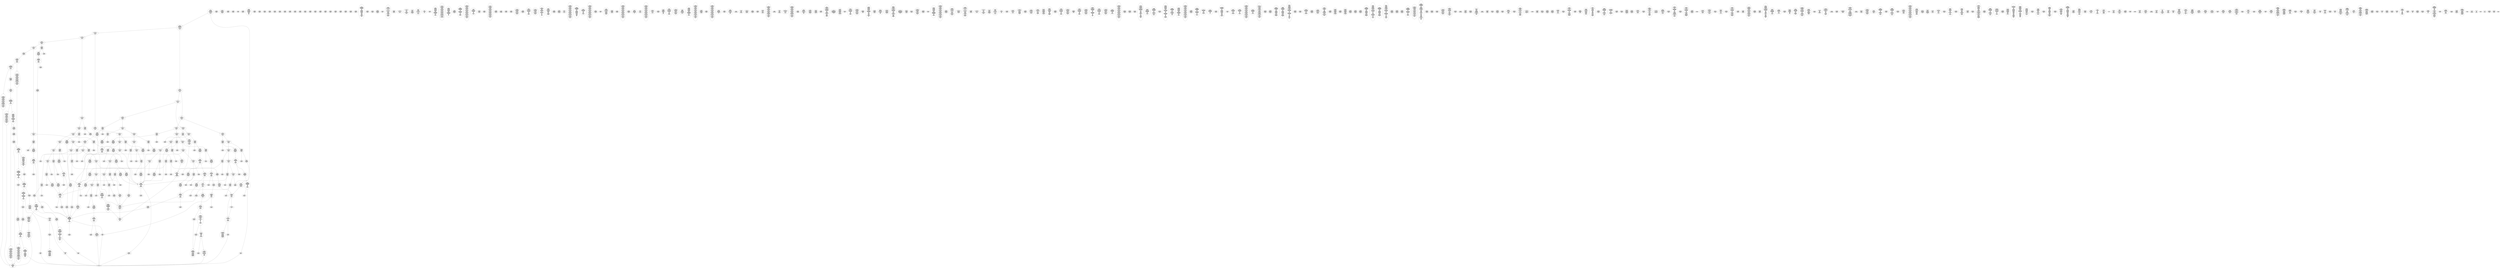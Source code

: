 /* Generated by GvGen v.1.0 (https://www.github.com/stricaud/gvgen) */

digraph G {
compound=true;
   node1 [label="[anywhere]"];
   node2 [label="# 0x0
PUSHX Data
PUSHX Data
MSTORE
PUSHX LogicData
CALLDATASIZE
LT
PUSHX Data
JUMPI
"];
   node3 [label="# 0xd
PUSHX Data
CALLDATALOAD
PUSHX BitData
SHR
PUSHX LogicData
GT
PUSHX Data
JUMPI
"];
   node4 [label="# 0x1e
PUSHX LogicData
GT
PUSHX Data
JUMPI
"];
   node5 [label="# 0x29
PUSHX LogicData
GT
PUSHX Data
JUMPI
"];
   node6 [label="# 0x34
PUSHX LogicData
EQ
PUSHX Data
JUMPI
"];
   node7 [label="# 0x3f
PUSHX LogicData
EQ
PUSHX Data
JUMPI
"];
   node8 [label="# 0x4a
PUSHX LogicData
EQ
PUSHX Data
JUMPI
"];
   node9 [label="# 0x55
PUSHX LogicData
EQ
PUSHX Data
JUMPI
"];
   node10 [label="# 0x60
PUSHX LogicData
EQ
PUSHX Data
JUMPI
"];
   node11 [label="# 0x6b
PUSHX LogicData
EQ
PUSHX Data
JUMPI
"];
   node12 [label="# 0x76
PUSHX Data
REVERT
"];
   node13 [label="# 0x7a
JUMPDEST
PUSHX LogicData
EQ
PUSHX Data
JUMPI
"];
   node14 [label="# 0x86
PUSHX LogicData
EQ
PUSHX Data
JUMPI
"];
   node15 [label="# 0x91
PUSHX LogicData
EQ
PUSHX Data
JUMPI
"];
   node16 [label="# 0x9c
PUSHX LogicData
EQ
PUSHX Data
JUMPI
"];
   node17 [label="# 0xa7
PUSHX LogicData
EQ
PUSHX Data
JUMPI
"];
   node18 [label="# 0xb2
PUSHX Data
REVERT
"];
   node19 [label="# 0xb6
JUMPDEST
PUSHX LogicData
GT
PUSHX Data
JUMPI
"];
   node20 [label="# 0xc2
PUSHX LogicData
EQ
PUSHX Data
JUMPI
"];
   node21 [label="# 0xcd
PUSHX LogicData
EQ
PUSHX Data
JUMPI
"];
   node22 [label="# 0xd8
PUSHX LogicData
EQ
PUSHX Data
JUMPI
"];
   node23 [label="# 0xe3
PUSHX LogicData
EQ
PUSHX Data
JUMPI
"];
   node24 [label="# 0xee
PUSHX LogicData
EQ
PUSHX Data
JUMPI
"];
   node25 [label="# 0xf9
PUSHX Data
REVERT
"];
   node26 [label="# 0xfd
JUMPDEST
PUSHX LogicData
EQ
PUSHX Data
JUMPI
"];
   node27 [label="# 0x109
PUSHX LogicData
EQ
PUSHX Data
JUMPI
"];
   node28 [label="# 0x114
PUSHX LogicData
EQ
PUSHX Data
JUMPI
"];
   node29 [label="# 0x11f
PUSHX LogicData
EQ
PUSHX Data
JUMPI
"];
   node30 [label="# 0x12a
PUSHX LogicData
EQ
PUSHX Data
JUMPI
"];
   node31 [label="# 0x135
PUSHX Data
REVERT
"];
   node32 [label="# 0x139
JUMPDEST
PUSHX LogicData
GT
PUSHX Data
JUMPI
"];
   node33 [label="# 0x145
PUSHX LogicData
GT
PUSHX Data
JUMPI
"];
   node34 [label="# 0x150
PUSHX LogicData
EQ
PUSHX Data
JUMPI
"];
   node35 [label="# 0x15b
PUSHX LogicData
EQ
PUSHX Data
JUMPI
"];
   node36 [label="# 0x166
PUSHX LogicData
EQ
PUSHX Data
JUMPI
"];
   node37 [label="# 0x171
PUSHX LogicData
EQ
PUSHX Data
JUMPI
"];
   node38 [label="# 0x17c
PUSHX LogicData
EQ
PUSHX Data
JUMPI
"];
   node39 [label="# 0x187
PUSHX Data
REVERT
"];
   node40 [label="# 0x18b
JUMPDEST
PUSHX LogicData
EQ
PUSHX Data
JUMPI
"];
   node41 [label="# 0x197
PUSHX LogicData
EQ
PUSHX Data
JUMPI
"];
   node42 [label="# 0x1a2
PUSHX LogicData
EQ
PUSHX Data
JUMPI
"];
   node43 [label="# 0x1ad
PUSHX LogicData
EQ
PUSHX Data
JUMPI
"];
   node44 [label="# 0x1b8
PUSHX LogicData
EQ
PUSHX Data
JUMPI
"];
   node45 [label="# 0x1c3
PUSHX Data
REVERT
"];
   node46 [label="# 0x1c7
JUMPDEST
PUSHX LogicData
GT
PUSHX Data
JUMPI
"];
   node47 [label="# 0x1d3
PUSHX LogicData
EQ
PUSHX Data
JUMPI
"];
   node48 [label="# 0x1de
PUSHX LogicData
EQ
PUSHX Data
JUMPI
"];
   node49 [label="# 0x1e9
PUSHX LogicData
EQ
PUSHX Data
JUMPI
"];
   node50 [label="# 0x1f4
PUSHX LogicData
EQ
PUSHX Data
JUMPI
"];
   node51 [label="# 0x1ff
PUSHX LogicData
EQ
PUSHX Data
JUMPI
"];
   node52 [label="# 0x20a
PUSHX Data
REVERT
"];
   node53 [label="# 0x20e
JUMPDEST
PUSHX LogicData
EQ
PUSHX Data
JUMPI
"];
   node54 [label="# 0x21a
PUSHX LogicData
EQ
PUSHX Data
JUMPI
"];
   node55 [label="# 0x225
PUSHX LogicData
EQ
PUSHX Data
JUMPI
"];
   node56 [label="# 0x230
PUSHX LogicData
EQ
PUSHX Data
JUMPI
"];
   node57 [label="# 0x23b
PUSHX LogicData
EQ
PUSHX Data
JUMPI
"];
   node58 [label="# 0x246
JUMPDEST
PUSHX Data
REVERT
"];
   node59 [label="# 0x24b
JUMPDEST
CALLVALUE
ISZERO
PUSHX Data
JUMPI
"];
   node60 [label="# 0x253
PUSHX Data
REVERT
"];
   node61 [label="# 0x257
JUMPDEST
PUSHX Data
PUSHX Data
CALLDATASIZE
PUSHX Data
PUSHX Data
JUMP
"];
   node62 [label="# 0x266
JUMPDEST
PUSHX Data
JUMP
"];
   node63 [label="# 0x26b
JUMPDEST
PUSHX MemData
MLOAD
ISZERO
ISZERO
MSTORE
PUSHX ArithData
ADD
"];
   node64 [label="# 0x277
JUMPDEST
PUSHX MemData
MLOAD
SUB
RETURN
"];
   node65 [label="# 0x280
JUMPDEST
CALLVALUE
ISZERO
PUSHX Data
JUMPI
"];
   node66 [label="# 0x288
PUSHX Data
REVERT
"];
   node67 [label="# 0x28c
JUMPDEST
PUSHX Data
PUSHX Data
JUMP
"];
   node68 [label="# 0x295
JUMPDEST
PUSHX MemData
MLOAD
PUSHX Data
PUSHX Data
JUMP
"];
   node69 [label="# 0x2a2
JUMPDEST
CALLVALUE
ISZERO
PUSHX Data
JUMPI
"];
   node70 [label="# 0x2aa
PUSHX Data
REVERT
"];
   node71 [label="# 0x2ae
JUMPDEST
PUSHX Data
PUSHX Data
CALLDATASIZE
PUSHX Data
PUSHX Data
JUMP
"];
   node72 [label="# 0x2bd
JUMPDEST
PUSHX Data
JUMP
"];
   node73 [label="# 0x2c2
JUMPDEST
PUSHX MemData
MLOAD
PUSHX ArithData
PUSHX BitData
PUSHX BitData
SHL
SUB
AND
MSTORE
PUSHX ArithData
ADD
PUSHX Data
JUMP
"];
   node74 [label="# 0x2da
JUMPDEST
CALLVALUE
ISZERO
PUSHX Data
JUMPI
"];
   node75 [label="# 0x2e2
PUSHX Data
REVERT
"];
   node76 [label="# 0x2e6
JUMPDEST
PUSHX Data
PUSHX Data
CALLDATASIZE
PUSHX Data
PUSHX Data
JUMP
"];
   node77 [label="# 0x2f5
JUMPDEST
PUSHX Data
JUMP
"];
   node78 [label="# 0x2fa
JUMPDEST
STOP
"];
   node79 [label="# 0x2fc
JUMPDEST
CALLVALUE
ISZERO
PUSHX Data
JUMPI
"];
   node80 [label="# 0x304
PUSHX Data
REVERT
"];
   node81 [label="# 0x308
JUMPDEST
PUSHX StorData
SLOAD
"];
   node82 [label="# 0x30d
JUMPDEST
PUSHX MemData
MLOAD
MSTORE
PUSHX ArithData
ADD
PUSHX Data
JUMP
"];
   node83 [label="# 0x31b
JUMPDEST
CALLVALUE
ISZERO
PUSHX Data
JUMPI
"];
   node84 [label="# 0x323
PUSHX Data
REVERT
"];
   node85 [label="# 0x327
JUMPDEST
PUSHX Data
PUSHX Data
CALLDATASIZE
PUSHX Data
PUSHX Data
JUMP
"];
   node86 [label="# 0x336
JUMPDEST
PUSHX Data
JUMP
"];
   node87 [label="# 0x33b
JUMPDEST
CALLVALUE
ISZERO
PUSHX Data
JUMPI
"];
   node88 [label="# 0x343
PUSHX Data
REVERT
"];
   node89 [label="# 0x347
JUMPDEST
PUSHX Data
PUSHX Data
CALLDATASIZE
PUSHX Data
PUSHX Data
JUMP
"];
   node90 [label="# 0x356
JUMPDEST
PUSHX Data
MSTORE
PUSHX ArithData
PUSHX Data
MSTORE
PUSHX Data
SHA3
ADD
SLOAD
JUMP
"];
   node91 [label="# 0x36c
JUMPDEST
CALLVALUE
ISZERO
PUSHX Data
JUMPI
"];
   node92 [label="# 0x374
PUSHX Data
REVERT
"];
   node93 [label="# 0x378
JUMPDEST
PUSHX Data
PUSHX Data
CALLDATASIZE
PUSHX Data
PUSHX Data
JUMP
"];
   node94 [label="# 0x387
JUMPDEST
PUSHX Data
JUMP
"];
   node95 [label="# 0x38c
JUMPDEST
CALLVALUE
ISZERO
PUSHX Data
JUMPI
"];
   node96 [label="# 0x394
PUSHX Data
REVERT
"];
   node97 [label="# 0x398
JUMPDEST
PUSHX Data
PUSHX Data
CALLDATASIZE
PUSHX Data
PUSHX Data
JUMP
"];
   node98 [label="# 0x3a7
JUMPDEST
PUSHX Data
JUMP
"];
   node99 [label="# 0x3ac
JUMPDEST
CALLVALUE
ISZERO
PUSHX Data
JUMPI
"];
   node100 [label="# 0x3b4
PUSHX Data
REVERT
"];
   node101 [label="# 0x3b8
JUMPDEST
PUSHX Data
PUSHX Data
CALLDATASIZE
PUSHX Data
PUSHX Data
JUMP
"];
   node102 [label="# 0x3c7
JUMPDEST
PUSHX Data
JUMP
"];
   node103 [label="# 0x3cc
JUMPDEST
CALLVALUE
ISZERO
PUSHX Data
JUMPI
"];
   node104 [label="# 0x3d4
PUSHX Data
REVERT
"];
   node105 [label="# 0x3d8
JUMPDEST
PUSHX Data
PUSHX Data
CALLDATASIZE
PUSHX Data
PUSHX Data
JUMP
"];
   node106 [label="# 0x3e7
JUMPDEST
PUSHX Data
JUMP
"];
   node107 [label="# 0x3ec
JUMPDEST
CALLVALUE
ISZERO
PUSHX Data
JUMPI
"];
   node108 [label="# 0x3f4
PUSHX Data
REVERT
"];
   node109 [label="# 0x3f8
JUMPDEST
PUSHX Data
PUSHX Data
CALLDATASIZE
PUSHX Data
PUSHX Data
JUMP
"];
   node110 [label="# 0x407
JUMPDEST
PUSHX Data
JUMP
"];
   node111 [label="# 0x40c
JUMPDEST
CALLVALUE
ISZERO
PUSHX Data
JUMPI
"];
   node112 [label="# 0x414
PUSHX Data
REVERT
"];
   node113 [label="# 0x418
JUMPDEST
PUSHX Data
PUSHX Data
CALLDATASIZE
PUSHX Data
PUSHX Data
JUMP
"];
   node114 [label="# 0x427
JUMPDEST
PUSHX Data
JUMP
"];
   node115 [label="# 0x42c
JUMPDEST
CALLVALUE
ISZERO
PUSHX Data
JUMPI
"];
   node116 [label="# 0x434
PUSHX Data
REVERT
"];
   node117 [label="# 0x438
JUMPDEST
PUSHX StorData
SLOAD
PUSHX Data
JUMP
"];
   node118 [label="# 0x441
JUMPDEST
CALLVALUE
ISZERO
PUSHX Data
JUMPI
"];
   node119 [label="# 0x449
PUSHX Data
REVERT
"];
   node120 [label="# 0x44d
JUMPDEST
PUSHX Data
PUSHX Data
CALLDATASIZE
PUSHX Data
PUSHX Data
JUMP
"];
   node121 [label="# 0x45c
JUMPDEST
PUSHX Data
JUMP
"];
   node122 [label="# 0x461
JUMPDEST
CALLVALUE
ISZERO
PUSHX Data
JUMPI
"];
   node123 [label="# 0x469
PUSHX Data
REVERT
"];
   node124 [label="# 0x46d
JUMPDEST
PUSHX StorData
SLOAD
PUSHX BitData
PUSHX BitData
SHL
DIV
PUSHX BitData
AND
PUSHX Data
JUMP
"];
   node125 [label="# 0x480
JUMPDEST
CALLVALUE
ISZERO
PUSHX Data
JUMPI
"];
   node126 [label="# 0x488
PUSHX Data
REVERT
"];
   node127 [label="# 0x48c
JUMPDEST
PUSHX Data
PUSHX Data
CALLDATASIZE
PUSHX Data
PUSHX Data
JUMP
"];
   node128 [label="# 0x49b
JUMPDEST
PUSHX Data
JUMP
"];
   node129 [label="# 0x4a0
JUMPDEST
CALLVALUE
ISZERO
PUSHX Data
JUMPI
"];
   node130 [label="# 0x4a8
PUSHX Data
REVERT
"];
   node131 [label="# 0x4ac
JUMPDEST
PUSHX StorData
SLOAD
PUSHX BitData
AND
PUSHX Data
JUMP
"];
   node132 [label="# 0x4b8
JUMPDEST
CALLVALUE
ISZERO
PUSHX Data
JUMPI
"];
   node133 [label="# 0x4c0
PUSHX Data
REVERT
"];
   node134 [label="# 0x4c4
JUMPDEST
PUSHX Data
PUSHX Data
CALLDATASIZE
PUSHX Data
PUSHX Data
JUMP
"];
   node135 [label="# 0x4d3
JUMPDEST
PUSHX Data
JUMP
"];
   node136 [label="# 0x4d8
JUMPDEST
CALLVALUE
ISZERO
PUSHX Data
JUMPI
"];
   node137 [label="# 0x4e0
PUSHX Data
REVERT
"];
   node138 [label="# 0x4e4
JUMPDEST
PUSHX Data
PUSHX Data
CALLDATASIZE
PUSHX Data
PUSHX Data
JUMP
"];
   node139 [label="# 0x4f3
JUMPDEST
PUSHX Data
JUMP
"];
   node140 [label="# 0x4f8
JUMPDEST
CALLVALUE
ISZERO
PUSHX Data
JUMPI
"];
   node141 [label="# 0x500
PUSHX Data
REVERT
"];
   node142 [label="# 0x504
JUMPDEST
PUSHX Data
PUSHX Data
CALLDATASIZE
PUSHX Data
PUSHX Data
JUMP
"];
   node143 [label="# 0x513
JUMPDEST
PUSHX Data
JUMP
"];
   node144 [label="# 0x518
JUMPDEST
CALLVALUE
ISZERO
PUSHX Data
JUMPI
"];
   node145 [label="# 0x520
PUSHX Data
REVERT
"];
   node146 [label="# 0x524
JUMPDEST
PUSHX Data
PUSHX Data
JUMP
"];
   node147 [label="# 0x52d
JUMPDEST
PUSHX Data
PUSHX Data
CALLDATASIZE
PUSHX Data
PUSHX Data
JUMP
"];
   node148 [label="# 0x53b
JUMPDEST
PUSHX Data
JUMP
"];
   node149 [label="# 0x540
JUMPDEST
CALLVALUE
ISZERO
PUSHX Data
JUMPI
"];
   node150 [label="# 0x548
PUSHX Data
REVERT
"];
   node151 [label="# 0x54c
JUMPDEST
PUSHX StorData
SLOAD
PUSHX ArithData
PUSHX BitData
PUSHX BitData
SHL
SUB
AND
PUSHX Data
JUMP
"];
   node152 [label="# 0x55e
JUMPDEST
CALLVALUE
ISZERO
PUSHX Data
JUMPI
"];
   node153 [label="# 0x566
PUSHX Data
REVERT
"];
   node154 [label="# 0x56a
JUMPDEST
PUSHX Data
PUSHX Data
CALLDATASIZE
PUSHX Data
PUSHX Data
JUMP
"];
   node155 [label="# 0x579
JUMPDEST
PUSHX Data
JUMP
"];
   node156 [label="# 0x57e
JUMPDEST
CALLVALUE
ISZERO
PUSHX Data
JUMPI
"];
   node157 [label="# 0x586
PUSHX Data
REVERT
"];
   node158 [label="# 0x58a
JUMPDEST
PUSHX Data
PUSHX Data
CALLDATASIZE
PUSHX Data
PUSHX Data
JUMP
"];
   node159 [label="# 0x599
JUMPDEST
PUSHX Data
JUMP
"];
   node160 [label="# 0x59e
JUMPDEST
CALLVALUE
ISZERO
PUSHX Data
JUMPI
"];
   node161 [label="# 0x5a6
PUSHX Data
REVERT
"];
   node162 [label="# 0x5aa
JUMPDEST
PUSHX Data
PUSHX Data
CALLDATASIZE
PUSHX Data
PUSHX Data
JUMP
"];
   node163 [label="# 0x5b9
JUMPDEST
PUSHX Data
JUMP
"];
   node164 [label="# 0x5be
JUMPDEST
CALLVALUE
ISZERO
PUSHX Data
JUMPI
"];
   node165 [label="# 0x5c6
PUSHX Data
REVERT
"];
   node166 [label="# 0x5ca
JUMPDEST
PUSHX Data
PUSHX Data
JUMP
"];
   node167 [label="# 0x5d3
JUMPDEST
CALLVALUE
ISZERO
PUSHX Data
JUMPI
"];
   node168 [label="# 0x5db
PUSHX Data
REVERT
"];
   node169 [label="# 0x5df
JUMPDEST
PUSHX StorData
SLOAD
PUSHX Data
JUMP
"];
   node170 [label="# 0x5e8
JUMPDEST
CALLVALUE
ISZERO
PUSHX Data
JUMPI
"];
   node171 [label="# 0x5f0
PUSHX Data
REVERT
"];
   node172 [label="# 0x5f4
JUMPDEST
PUSHX Data
PUSHX Data
JUMP
"];
   node173 [label="# 0x5fd
JUMPDEST
CALLVALUE
ISZERO
PUSHX Data
JUMPI
"];
   node174 [label="# 0x605
PUSHX Data
REVERT
"];
   node175 [label="# 0x609
JUMPDEST
PUSHX Data
PUSHX Data
CALLDATASIZE
PUSHX Data
PUSHX Data
JUMP
"];
   node176 [label="# 0x618
JUMPDEST
PUSHX Data
JUMP
"];
   node177 [label="# 0x61d
JUMPDEST
PUSHX Data
PUSHX Data
JUMP
"];
   node178 [label="# 0x625
JUMPDEST
CALLVALUE
ISZERO
PUSHX Data
JUMPI
"];
   node179 [label="# 0x62d
PUSHX Data
REVERT
"];
   node180 [label="# 0x631
JUMPDEST
PUSHX Data
PUSHX Data
CALLDATASIZE
PUSHX Data
PUSHX Data
JUMP
"];
   node181 [label="# 0x640
JUMPDEST
PUSHX Data
JUMP
"];
   node182 [label="# 0x645
JUMPDEST
CALLVALUE
ISZERO
PUSHX Data
JUMPI
"];
   node183 [label="# 0x64d
PUSHX Data
REVERT
"];
   node184 [label="# 0x651
JUMPDEST
PUSHX Data
PUSHX Data
CALLDATASIZE
PUSHX Data
PUSHX Data
JUMP
"];
   node185 [label="# 0x660
JUMPDEST
PUSHX Data
JUMP
"];
   node186 [label="# 0x665
JUMPDEST
CALLVALUE
ISZERO
PUSHX Data
JUMPI
"];
   node187 [label="# 0x66d
PUSHX Data
REVERT
"];
   node188 [label="# 0x671
JUMPDEST
PUSHX Data
PUSHX Data
CALLDATASIZE
PUSHX Data
PUSHX Data
JUMP
"];
   node189 [label="# 0x680
JUMPDEST
PUSHX Data
JUMP
"];
   node190 [label="# 0x685
JUMPDEST
CALLVALUE
ISZERO
PUSHX Data
JUMPI
"];
   node191 [label="# 0x68d
PUSHX Data
REVERT
"];
   node192 [label="# 0x691
JUMPDEST
PUSHX Data
PUSHX Data
JUMP
"];
   node193 [label="# 0x6b9
JUMPDEST
CALLVALUE
ISZERO
PUSHX Data
JUMPI
"];
   node194 [label="# 0x6c1
PUSHX Data
REVERT
"];
   node195 [label="# 0x6c5
JUMPDEST
PUSHX Data
PUSHX Data
CALLDATASIZE
PUSHX Data
PUSHX Data
JUMP
"];
   node196 [label="# 0x6d4
JUMPDEST
PUSHX Data
JUMP
"];
   node197 [label="# 0x6d9
JUMPDEST
CALLVALUE
ISZERO
PUSHX Data
JUMPI
"];
   node198 [label="# 0x6e1
PUSHX Data
REVERT
"];
   node199 [label="# 0x6e5
JUMPDEST
PUSHX Data
PUSHX Data
CALLDATASIZE
PUSHX Data
PUSHX Data
JUMP
"];
   node200 [label="# 0x6f4
JUMPDEST
PUSHX Data
JUMP
"];
   node201 [label="# 0x6f9
JUMPDEST
CALLVALUE
ISZERO
PUSHX Data
JUMPI
"];
   node202 [label="# 0x701
PUSHX Data
REVERT
"];
   node203 [label="# 0x705
JUMPDEST
PUSHX Data
PUSHX Data
CALLDATASIZE
PUSHX Data
PUSHX Data
JUMP
"];
   node204 [label="# 0x714
JUMPDEST
PUSHX ArithData
PUSHX BitData
PUSHX BitData
SHL
SUB
AND
PUSHX Data
MSTORE
PUSHX Data
PUSHX Data
MSTORE
PUSHX Data
SHA3
AND
MSTORE
MSTORE
SHA3
SLOAD
PUSHX BitData
AND
JUMP
"];
   node205 [label="# 0x742
JUMPDEST
CALLVALUE
ISZERO
PUSHX Data
JUMPI
"];
   node206 [label="# 0x74a
PUSHX Data
REVERT
"];
   node207 [label="# 0x74e
JUMPDEST
PUSHX Data
PUSHX Data
CALLDATASIZE
PUSHX Data
PUSHX Data
JUMP
"];
   node208 [label="# 0x75d
JUMPDEST
PUSHX Data
JUMP
"];
   node209 [label="# 0x762
JUMPDEST
CALLVALUE
ISZERO
PUSHX Data
JUMPI
"];
   node210 [label="# 0x76a
PUSHX Data
REVERT
"];
   node211 [label="# 0x76e
JUMPDEST
PUSHX Data
PUSHX Data
CALLDATASIZE
PUSHX Data
PUSHX Data
JUMP
"];
   node212 [label="# 0x77d
JUMPDEST
PUSHX Data
JUMP
"];
   node213 [label="# 0x782
JUMPDEST
PUSHX Data
PUSHX Data
PUSHX Data
JUMP
"];
   node214 [label="# 0x78d
JUMPDEST
JUMP
"];
   node215 [label="# 0x793
JUMPDEST
PUSHX Data
PUSHX StorData
SLOAD
PUSHX Data
PUSHX Data
JUMP
"];
   node216 [label="# 0x7a2
JUMPDEST
PUSHX ArithData
ADD
PUSHX ArithData
DIV
MUL
PUSHX ArithData
ADD
PUSHX MemData
MLOAD
ADD
PUSHX Data
MSTORE
MSTORE
PUSHX ArithData
ADD
SLOAD
PUSHX Data
PUSHX Data
JUMP
"];
   node217 [label="# 0x7ce
JUMPDEST
ISZERO
PUSHX Data
JUMPI
"];
   node218 [label="# 0x7d5
PUSHX LogicData
LT
PUSHX Data
JUMPI
"];
   node219 [label="# 0x7dd
PUSHX ArithData
SLOAD
DIV
MUL
MSTORE
PUSHX ArithData
ADD
PUSHX Data
JUMP
"];
   node220 [label="# 0x7f0
JUMPDEST
ADD
PUSHX Data
MSTORE
PUSHX Data
PUSHX Data
SHA3
"];
   node221 [label="# 0x7fe
JUMPDEST
SLOAD
MSTORE
PUSHX ArithData
ADD
PUSHX ArithData
ADD
GT
PUSHX Data
JUMPI
"];
   node222 [label="# 0x812
SUB
PUSHX BitData
AND
ADD
"];
   node223 [label="# 0x81b
JUMPDEST
JUMP
"];
   node224 [label="# 0x825
JUMPDEST
PUSHX Data
MSTORE
PUSHX Data
PUSHX Data
MSTORE
PUSHX Data
SHA3
SLOAD
PUSHX ArithData
PUSHX BitData
PUSHX BitData
SHL
SUB
AND
PUSHX Data
JUMPI
"];
   node225 [label="# 0x842
PUSHX MemData
MLOAD
PUSHX BitData
PUSHX BitData
SHL
MSTORE
PUSHX Data
PUSHX ArithData
ADD
MSTORE
PUSHX Data
PUSHX ArithData
ADD
MSTORE
PUSHX Data
PUSHX ArithData
ADD
MSTORE
PUSHX BitData
PUSHX BitData
SHL
PUSHX ArithData
ADD
MSTORE
PUSHX ArithData
ADD
"];
   node226 [label="# 0x89a
JUMPDEST
PUSHX MemData
MLOAD
SUB
REVERT
"];
   node227 [label="# 0x8a3
JUMPDEST
PUSHX Data
MSTORE
PUSHX Data
PUSHX Data
MSTORE
PUSHX Data
SHA3
SLOAD
PUSHX ArithData
PUSHX BitData
PUSHX BitData
SHL
SUB
AND
JUMP
"];
   node228 [label="# 0x8bf
JUMPDEST
PUSHX Data
PUSHX Data
PUSHX Data
JUMP
"];
   node229 [label="# 0x8ca
JUMPDEST
PUSHX ArithData
PUSHX BitData
PUSHX BitData
SHL
SUB
AND
PUSHX ArithData
PUSHX BitData
PUSHX BitData
SHL
SUB
AND
EQ
ISZERO
PUSHX Data
JUMPI
"];
   node230 [label="# 0x8e7
PUSHX MemData
MLOAD
PUSHX BitData
PUSHX BitData
SHL
MSTORE
PUSHX Data
PUSHX ArithData
ADD
MSTORE
PUSHX Data
PUSHX ArithData
ADD
MSTORE
PUSHX Data
PUSHX ArithData
ADD
MSTORE
PUSHX BitData
PUSHX BitData
SHL
PUSHX ArithData
ADD
MSTORE
PUSHX ArithData
ADD
PUSHX Data
JUMP
"];
   node231 [label="# 0x938
JUMPDEST
CALLER
PUSHX ArithData
PUSHX BitData
PUSHX BitData
SHL
SUB
AND
EQ
PUSHX Data
JUMPI
"];
   node232 [label="# 0x94a
PUSHX Data
CALLER
PUSHX Data
JUMP
"];
   node233 [label="# 0x954
JUMPDEST
PUSHX Data
JUMPI
"];
   node234 [label="# 0x959
PUSHX MemData
MLOAD
PUSHX BitData
PUSHX BitData
SHL
MSTORE
PUSHX Data
PUSHX ArithData
ADD
MSTORE
PUSHX Data
PUSHX ArithData
ADD
MSTORE
PUSHX Data
PUSHX ArithData
ADD
MSTORE
PUSHX Data
PUSHX ArithData
ADD
MSTORE
PUSHX ArithData
ADD
PUSHX Data
JUMP
"];
   node235 [label="# 0x9c6
JUMPDEST
PUSHX Data
PUSHX Data
JUMP
"];
   node236 [label="# 0x9d0
JUMPDEST
JUMP
"];
   node237 [label="# 0x9d5
JUMPDEST
PUSHX Data
CALLER
"];
   node238 [label="# 0x9da
JUMPDEST
PUSHX Data
JUMP
"];
   node239 [label="# 0x9e0
JUMPDEST
PUSHX Data
JUMPI
"];
   node240 [label="# 0x9e5
PUSHX MemData
MLOAD
PUSHX BitData
PUSHX BitData
SHL
MSTORE
PUSHX ArithData
ADD
PUSHX Data
PUSHX Data
JUMP
"];
   node241 [label="# 0x9fc
JUMPDEST
PUSHX Data
PUSHX Data
JUMP
"];
   node242 [label="# 0xa07
JUMPDEST
PUSHX StorData
SLOAD
PUSHX ArithData
PUSHX BitData
PUSHX BitData
SHL
SUB
AND
CALLER
EQ
PUSHX Data
JUMPI
"];
   node243 [label="# 0xa1a
PUSHX MemData
MLOAD
PUSHX BitData
PUSHX BitData
SHL
MSTORE
PUSHX ArithData
ADD
PUSHX Data
PUSHX Data
JUMP
"];
   node244 [label="# 0xa31
JUMPDEST
PUSHX StorData
SLOAD
ISZERO
ISZERO
PUSHX BitData
PUSHX BitData
SHL
MUL
PUSHX BitData
PUSHX BitData
SHL
NOT
AND
OR
SSTORE
JUMP
"];
   node245 [label="# 0xa4f
JUMPDEST
PUSHX Data
MSTORE
PUSHX ArithData
PUSHX Data
MSTORE
PUSHX Data
SHA3
ADD
SLOAD
PUSHX Data
CALLER
PUSHX Data
JUMP
"];
   node246 [label="# 0xa6c
JUMPDEST
PUSHX Data
PUSHX Data
JUMP
"];
   node247 [label="# 0xa76
JUMPDEST
PUSHX Data
PUSHX Data
PUSHX Data
JUMP
"];
   node248 [label="# 0xa81
JUMPDEST
LT
PUSHX Data
JUMPI
"];
   node249 [label="# 0xa88
PUSHX MemData
MLOAD
PUSHX BitData
PUSHX BitData
SHL
MSTORE
PUSHX Data
PUSHX ArithData
ADD
MSTORE
PUSHX Data
PUSHX ArithData
ADD
MSTORE
PUSHX Data
PUSHX ArithData
ADD
MSTORE
PUSHX BitData
PUSHX BitData
SHL
PUSHX ArithData
ADD
MSTORE
PUSHX ArithData
ADD
PUSHX Data
JUMP
"];
   node250 [label="# 0xae3
JUMPDEST
PUSHX ArithData
PUSHX BitData
PUSHX BitData
SHL
SUB
AND
PUSHX Data
MSTORE
PUSHX Data
PUSHX Data
MSTORE
PUSHX Data
SHA3
MSTORE
MSTORE
SHA3
SLOAD
JUMP
"];
   node251 [label="# 0xb0c
JUMPDEST
PUSHX ArithData
PUSHX BitData
PUSHX BitData
SHL
SUB
AND
CALLER
EQ
PUSHX Data
JUMPI
"];
   node252 [label="# 0xb1d
PUSHX MemData
MLOAD
PUSHX BitData
PUSHX BitData
SHL
MSTORE
PUSHX Data
PUSHX ArithData
ADD
MSTORE
PUSHX Data
PUSHX ArithData
ADD
MSTORE
PUSHX Data
PUSHX ArithData
ADD
MSTORE
PUSHX BitData
PUSHX BitData
SHL
PUSHX ArithData
ADD
MSTORE
PUSHX ArithData
ADD
PUSHX Data
JUMP
"];
   node253 [label="# 0xb7c
JUMPDEST
PUSHX Data
PUSHX Data
JUMP
"];
   node254 [label="# 0xb86
JUMPDEST
JUMP
"];
   node255 [label="# 0xb8a
JUMPDEST
PUSHX Data
PUSHX MemData
MLOAD
PUSHX ArithData
ADD
PUSHX Data
MSTORE
PUSHX Data
MSTORE
PUSHX Data
JUMP
"];
   node256 [label="# 0xba5
JUMPDEST
PUSHX Data
CALLER
PUSHX Data
JUMP
"];
   node257 [label="# 0xbae
JUMPDEST
PUSHX Data
JUMPI
"];
   node258 [label="# 0xbb3
PUSHX MemData
MLOAD
PUSHX BitData
PUSHX BitData
SHL
MSTORE
PUSHX Data
PUSHX ArithData
ADD
MSTORE
PUSHX Data
PUSHX ArithData
ADD
MSTORE
PUSHX Data
PUSHX ArithData
ADD
MSTORE
PUSHX BitData
PUSHX BitData
SHL
PUSHX ArithData
ADD
MSTORE
PUSHX ArithData
ADD
PUSHX Data
JUMP
"];
   node259 [label="# 0xc13
JUMPDEST
PUSHX Data
PUSHX Data
JUMP
"];
   node260 [label="# 0xc1c
JUMPDEST
JUMP
"];
   node261 [label="# 0xc1f
JUMPDEST
PUSHX Data
PUSHX Data
PUSHX StorData
SLOAD
JUMP
"];
   node262 [label="# 0xc2a
JUMPDEST
LT
PUSHX Data
JUMPI
"];
   node263 [label="# 0xc31
PUSHX MemData
MLOAD
PUSHX BitData
PUSHX BitData
SHL
MSTORE
PUSHX Data
PUSHX ArithData
ADD
MSTORE
PUSHX Data
PUSHX ArithData
ADD
MSTORE
PUSHX Data
PUSHX ArithData
ADD
MSTORE
PUSHX BitData
PUSHX BitData
SHL
PUSHX ArithData
ADD
MSTORE
PUSHX ArithData
ADD
PUSHX Data
JUMP
"];
   node264 [label="# 0xc8d
JUMPDEST
PUSHX StorData
SLOAD
LT
PUSHX Data
JUMPI
"];
   node265 [label="# 0xc99
PUSHX Data
PUSHX Data
JUMP
"];
   node266 [label="# 0xca0
JUMPDEST
PUSHX Data
MSTORE
PUSHX Data
PUSHX Data
SHA3
ADD
SLOAD
JUMP
"];
   node267 [label="# 0xcb2
JUMPDEST
PUSHX StorData
SLOAD
PUSHX ArithData
PUSHX BitData
PUSHX BitData
SHL
SUB
AND
CALLER
EQ
PUSHX Data
JUMPI
"];
   node268 [label="# 0xcc5
PUSHX MemData
MLOAD
PUSHX BitData
PUSHX BitData
SHL
MSTORE
PUSHX ArithData
ADD
PUSHX Data
PUSHX Data
JUMP
"];
   node269 [label="# 0xcdc
JUMPDEST
MLOAD
PUSHX Data
PUSHX Data
PUSHX ArithData
ADD
PUSHX Data
JUMP
"];
   node270 [label="# 0xcef
JUMPDEST
PUSHX Data
MSTORE
PUSHX Data
PUSHX Data
MSTORE
PUSHX Data
SHA3
SLOAD
PUSHX ArithData
PUSHX BitData
PUSHX BitData
SHL
SUB
AND
PUSHX Data
JUMPI
"];
   node271 [label="# 0xd0d
PUSHX MemData
MLOAD
PUSHX BitData
PUSHX BitData
SHL
MSTORE
PUSHX Data
PUSHX ArithData
ADD
MSTORE
PUSHX Data
PUSHX ArithData
ADD
MSTORE
PUSHX Data
PUSHX ArithData
ADD
MSTORE
PUSHX BitData
PUSHX BitData
SHL
PUSHX ArithData
ADD
MSTORE
PUSHX ArithData
ADD
PUSHX Data
JUMP
"];
   node272 [label="# 0xd66
JUMPDEST
PUSHX Data
PUSHX Data
CALLER
PUSHX Data
JUMP
"];
   node273 [label="# 0xd90
JUMPDEST
PUSHX Data
JUMPI
"];
   node274 [label="# 0xd95
PUSHX MemData
MLOAD
PUSHX BitData
PUSHX BitData
SHL
MSTORE
PUSHX Data
PUSHX ArithData
ADD
MSTORE
PUSHX Data
PUSHX ArithData
ADD
MSTORE
PUSHX Data
PUSHX ArithData
ADD
MSTORE
PUSHX BitData
PUSHX BitData
SHL
PUSHX ArithData
ADD
MSTORE
PUSHX ArithData
ADD
PUSHX Data
JUMP
"];
   node275 [label="# 0xdea
JUMPDEST
PUSHX Data
PUSHX Data
PUSHX StorData
SLOAD
JUMP
"];
   node276 [label="# 0xdf7
JUMPDEST
PUSHX Data
JUMP
"];
   node277 [label="# 0xdfc
JUMPDEST
PUSHX Data
PUSHX StorData
SLOAD
PUSHX ArithData
ADD
SSTORE
JUMP
"];
   node278 [label="# 0xe0a
JUMPDEST
PUSHX Data
PUSHX ArithData
PUSHX BitData
PUSHX BitData
SHL
SUB
AND
PUSHX Data
JUMPI
"];
   node279 [label="# 0xe1b
PUSHX MemData
MLOAD
PUSHX BitData
PUSHX BitData
SHL
MSTORE
PUSHX Data
PUSHX ArithData
ADD
MSTORE
PUSHX Data
PUSHX ArithData
ADD
MSTORE
PUSHX Data
PUSHX ArithData
ADD
MSTORE
PUSHX BitData
PUSHX BitData
SHL
PUSHX ArithData
ADD
MSTORE
PUSHX ArithData
ADD
PUSHX Data
JUMP
"];
   node280 [label="# 0xe75
JUMPDEST
PUSHX ArithData
PUSHX BitData
PUSHX BitData
SHL
SUB
AND
PUSHX Data
MSTORE
PUSHX Data
PUSHX Data
MSTORE
PUSHX Data
SHA3
SLOAD
JUMP
"];
   node281 [label="# 0xe91
JUMPDEST
PUSHX StorData
SLOAD
PUSHX ArithData
PUSHX BitData
PUSHX BitData
SHL
SUB
AND
CALLER
EQ
PUSHX Data
JUMPI
"];
   node282 [label="# 0xea4
PUSHX MemData
MLOAD
PUSHX BitData
PUSHX BitData
SHL
MSTORE
PUSHX ArithData
ADD
PUSHX Data
PUSHX Data
JUMP
"];
   node283 [label="# 0xebb
JUMPDEST
PUSHX Data
PUSHX Data
PUSHX Data
JUMP
"];
   node284 [label="# 0xec5
JUMPDEST
JUMP
"];
   node285 [label="# 0xec7
JUMPDEST
PUSHX Data
"];
   node286 [label="# 0xecb
JUMPDEST
LT
ISZERO
PUSHX Data
JUMPI
"];
   node287 [label="# 0xed4
PUSHX StorData
SLOAD
PUSHX Data
PUSHX Data
JUMP
"];
   node288 [label="# 0xee1
JUMPDEST
PUSHX Data
PUSHX Data
JUMP
"];
   node289 [label="# 0xeed
JUMPDEST
PUSHX Data
JUMP
"];
   node290 [label="# 0xef5
JUMPDEST
CALLVALUE
LT
ISZERO
PUSHX Data
JUMPI
"];
   node291 [label="# 0xeff
PUSHX MemData
MLOAD
PUSHX BitData
PUSHX BitData
SHL
MSTORE
PUSHX Data
PUSHX ArithData
ADD
MSTORE
PUSHX Data
PUSHX ArithData
ADD
MSTORE
PUSHX BitData
PUSHX BitData
SHL
PUSHX ArithData
ADD
MSTORE
PUSHX ArithData
ADD
PUSHX Data
JUMP
"];
   node292 [label="# 0xf3b
JUMPDEST
PUSHX Data
"];
   node293 [label="# 0xf3e
JUMPDEST
LT
ISZERO
PUSHX Data
JUMPI
"];
   node294 [label="# 0xf47
PUSHX LogicData
PUSHX StorData
SLOAD
GT
PUSHX Data
JUMPI
"];
   node295 [label="# 0xf51
PUSHX MemData
MLOAD
PUSHX BitData
PUSHX BitData
SHL
MSTORE
PUSHX Data
PUSHX ArithData
ADD
MSTORE
PUSHX Data
PUSHX ArithData
ADD
MSTORE
PUSHX BitData
PUSHX BitData
SHL
PUSHX ArithData
ADD
MSTORE
PUSHX ArithData
ADD
PUSHX Data
JUMP
"];
   node296 [label="# 0xf83
JUMPDEST
PUSHX Data
CALLER
"];
   node297 [label="# 0xf88
JUMPDEST
PUSHX StorData
SLOAD
PUSHX Data
JUMP
"];
   node298 [label="# 0xf90
JUMPDEST
PUSHX Data
PUSHX StorData
SLOAD
PUSHX ArithData
ADD
SSTORE
JUMP
"];
   node299 [label="# 0xf9e
JUMPDEST
PUSHX StorData
SLOAD
PUSHX Data
PUSHX Data
PUSHX Data
JUMP
"];
   node300 [label="# 0xfac
JUMPDEST
PUSHX Data
SSTORE
PUSHX Data
PUSHX Data
JUMP
"];
   node301 [label="# 0xfb9
JUMPDEST
PUSHX Data
JUMP
"];
   node302 [label="# 0xfc1
JUMPDEST
PUSHX StorData
SLOAD
PUSHX MemData
MLOAD
PUSHX ArithData
PUSHX BitData
PUSHX BitData
SHL
SUB
AND
CALLVALUE
ISZERO
PUSHX ArithData
MUL
PUSHX Data
CALL
ISZERO
ISZERO
PUSHX Data
JUMPI
"];
   node303 [label="# 0xff2
RETURNDATASIZE
PUSHX Data
RETURNDATACOPY
RETURNDATASIZE
PUSHX Data
REVERT
"];
   node304 [label="# 0xffb
JUMPDEST
PUSHX Data
MSTORE
PUSHX Data
PUSHX Data
MSTORE
PUSHX Data
SHA3
PUSHX Data
PUSHX Data
JUMP
"];
   node305 [label="# 0x1013
JUMPDEST
JUMP
"];
   node306 [label="# 0x101a
JUMPDEST
PUSHX StorData
SLOAD
PUSHX ArithData
PUSHX BitData
PUSHX BitData
SHL
SUB
AND
CALLER
EQ
PUSHX Data
JUMPI
"];
   node307 [label="# 0x102d
PUSHX MemData
MLOAD
PUSHX BitData
PUSHX BitData
SHL
MSTORE
PUSHX ArithData
ADD
PUSHX Data
PUSHX Data
JUMP
"];
   node308 [label="# 0x1044
JUMPDEST
PUSHX Data
SSTORE
JUMP
"];
   node309 [label="# 0x1049
JUMPDEST
PUSHX Data
MSTORE
PUSHX Data
PUSHX Data
MSTORE
PUSHX Data
SHA3
PUSHX ArithData
PUSHX BitData
PUSHX BitData
SHL
SUB
AND
MSTORE
MSTORE
SHA3
SLOAD
PUSHX BitData
AND
JUMP
"];
   node310 [label="# 0x1074
JUMPDEST
PUSHX Data
PUSHX StorData
SLOAD
PUSHX Data
PUSHX Data
JUMP
"];
   node311 [label="# 0x1083
JUMPDEST
PUSHX Data
CALLER
PUSHX Data
JUMP
"];
   node312 [label="# 0x108e
JUMPDEST
PUSHX StorData
SLOAD
CALLVALUE
LT
ISZERO
PUSHX Data
JUMPI
"];
   node313 [label="# 0x1099
PUSHX MemData
MLOAD
PUSHX BitData
PUSHX BitData
SHL
MSTORE
PUSHX Data
PUSHX ArithData
ADD
MSTORE
PUSHX Data
PUSHX ArithData
ADD
MSTORE
PUSHX BitData
PUSHX BitData
SHL
PUSHX ArithData
ADD
MSTORE
PUSHX ArithData
ADD
PUSHX Data
JUMP
"];
   node314 [label="# 0x10d5
JUMPDEST
PUSHX LogicData
PUSHX StorData
SLOAD
GT
PUSHX Data
JUMPI
"];
   node315 [label="# 0x10e0
PUSHX MemData
MLOAD
PUSHX BitData
PUSHX BitData
SHL
MSTORE
PUSHX Data
PUSHX ArithData
ADD
MSTORE
PUSHX Data
PUSHX ArithData
ADD
MSTORE
PUSHX BitData
PUSHX BitData
SHL
PUSHX ArithData
ADD
MSTORE
PUSHX ArithData
ADD
PUSHX Data
JUMP
"];
   node316 [label="# 0x1112
JUMPDEST
PUSHX Data
CALLER
PUSHX Data
JUMP
"];
   node317 [label="# 0x111b
JUMPDEST
PUSHX Data
PUSHX StorData
SLOAD
PUSHX ArithData
ADD
SSTORE
JUMP
"];
   node318 [label="# 0x1129
JUMPDEST
PUSHX StorData
SLOAD
PUSHX Data
PUSHX Data
PUSHX Data
JUMP
"];
   node319 [label="# 0x1137
JUMPDEST
PUSHX Data
SSTORE
PUSHX StorData
SLOAD
PUSHX MemData
MLOAD
PUSHX ArithData
PUSHX BitData
PUSHX BitData
SHL
SUB
AND
CALLVALUE
ISZERO
PUSHX ArithData
MUL
PUSHX Data
CALL
ISZERO
ISZERO
PUSHX Data
JUMPI
"];
   node320 [label="# 0x116a
RETURNDATASIZE
PUSHX Data
RETURNDATACOPY
RETURNDATASIZE
PUSHX Data
REVERT
"];
   node321 [label="# 0x1173
JUMPDEST
PUSHX Data
CALLER
PUSHX Data
JUMP
"];
   node322 [label="# 0x117d
JUMPDEST
PUSHX Data
JUMPI
"];
   node323 [label="# 0x1182
PUSHX MemData
MLOAD
PUSHX BitData
PUSHX BitData
SHL
MSTORE
PUSHX ArithData
ADD
PUSHX Data
PUSHX Data
JUMP
"];
   node324 [label="# 0x1199
JUMPDEST
PUSHX Data
PUSHX Data
JUMP
"];
   node325 [label="# 0x11a5
JUMPDEST
JUMP
"];
   node326 [label="# 0x11ab
JUMPDEST
PUSHX Data
MSTORE
PUSHX Data
PUSHX Data
MSTORE
PUSHX Data
SHA3
SLOAD
PUSHX Data
PUSHX ArithData
PUSHX BitData
PUSHX BitData
SHL
SUB
AND
PUSHX Data
JUMPI
"];
   node327 [label="# 0x11cb
PUSHX MemData
MLOAD
PUSHX BitData
PUSHX BitData
SHL
MSTORE
PUSHX Data
PUSHX ArithData
ADD
MSTORE
PUSHX Data
PUSHX ArithData
ADD
MSTORE
PUSHX Data
PUSHX ArithData
ADD
MSTORE
PUSHX BitData
PUSHX BitData
SHL
PUSHX ArithData
ADD
MSTORE
PUSHX ArithData
ADD
PUSHX Data
JUMP
"];
   node328 [label="# 0x122a
JUMPDEST
PUSHX Data
PUSHX Data
PUSHX Data
JUMP
"];
   node329 [label="# 0x1234
JUMPDEST
PUSHX StorData
SLOAD
PUSHX BitData
PUSHX BitData
SHL
DIV
PUSHX BitData
AND
ISZERO
ISZERO
PUSHX LogicData
EQ
PUSHX Data
JUMPI
"];
   node330 [label="# 0x124e
PUSHX StorData
SLOAD
PUSHX Data
PUSHX Data
JUMP
"];
   node331 [label="# 0x125a
JUMPDEST
PUSHX ArithData
ADD
PUSHX ArithData
DIV
MUL
PUSHX ArithData
ADD
PUSHX MemData
MLOAD
ADD
PUSHX Data
MSTORE
MSTORE
PUSHX ArithData
ADD
SLOAD
PUSHX Data
PUSHX Data
JUMP
"];
   node332 [label="# 0x1286
JUMPDEST
ISZERO
PUSHX Data
JUMPI
"];
   node333 [label="# 0x128d
PUSHX LogicData
LT
PUSHX Data
JUMPI
"];
   node334 [label="# 0x1295
PUSHX ArithData
SLOAD
DIV
MUL
MSTORE
PUSHX ArithData
ADD
PUSHX Data
JUMP
"];
   node335 [label="# 0x12a8
JUMPDEST
ADD
PUSHX Data
MSTORE
PUSHX Data
PUSHX Data
SHA3
"];
   node336 [label="# 0x12b6
JUMPDEST
SLOAD
MSTORE
PUSHX ArithData
ADD
PUSHX ArithData
ADD
GT
PUSHX Data
JUMPI
"];
   node337 [label="# 0x12ca
SUB
PUSHX BitData
AND
ADD
"];
   node338 [label="# 0x12d3
JUMPDEST
PUSHX Data
JUMP
"];
   node339 [label="# 0x12dd
JUMPDEST
PUSHX LogicData
MLOAD
GT
PUSHX Data
JUMPI
"];
   node340 [label="# 0x12e7
PUSHX MemData
MLOAD
PUSHX ArithData
ADD
PUSHX Data
MSTORE
PUSHX Data
MSTORE
PUSHX Data
JUMP
"];
   node341 [label="# 0x12fb
JUMPDEST
PUSHX Data
PUSHX Data
JUMP
"];
   node342 [label="# 0x1305
JUMPDEST
PUSHX MemData
MLOAD
PUSHX ArithData
ADD
PUSHX Data
PUSHX Data
JUMP
"];
   node343 [label="# 0x1316
JUMPDEST
PUSHX MemData
MLOAD
PUSHX ArithData
SUB
SUB
MSTORE
PUSHX Data
MSTORE
JUMP
"];
   node344 [label="# 0x132c
JUMPDEST
PUSHX Data
MSTORE
PUSHX Data
PUSHX Data
MSTORE
PUSHX Data
SHA3
PUSHX Data
PUSHX Data
JUMP
"];
   node345 [label="# 0x1343
JUMPDEST
PUSHX Data
MSTORE
PUSHX ArithData
PUSHX Data
MSTORE
PUSHX Data
SHA3
ADD
SLOAD
PUSHX Data
CALLER
PUSHX Data
JUMP
"];
   node346 [label="# 0x1360
JUMPDEST
PUSHX Data
PUSHX Data
JUMP
"];
   node347 [label="# 0x136a
JUMPDEST
PUSHX StorData
SLOAD
PUSHX ArithData
PUSHX BitData
PUSHX BitData
SHL
SUB
AND
CALLER
EQ
PUSHX Data
JUMPI
"];
   node348 [label="# 0x137d
PUSHX MemData
MLOAD
PUSHX BitData
PUSHX BitData
SHL
MSTORE
PUSHX ArithData
ADD
PUSHX Data
PUSHX Data
JUMP
"];
   node349 [label="# 0x1394
JUMPDEST
PUSHX Data
SSTORE
JUMP
"];
   node350 [label="# 0x1399
JUMPDEST
PUSHX StorData
SLOAD
PUSHX ArithData
PUSHX BitData
PUSHX BitData
SHL
SUB
AND
CALLER
EQ
PUSHX Data
JUMPI
"];
   node351 [label="# 0x13ac
PUSHX MemData
MLOAD
PUSHX BitData
PUSHX BitData
SHL
MSTORE
PUSHX ArithData
ADD
PUSHX Data
PUSHX Data
JUMP
"];
   node352 [label="# 0x13c3
JUMPDEST
PUSHX StorData
SLOAD
PUSHX ArithData
PUSHX BitData
PUSHX BitData
SHL
SUB
NOT
AND
PUSHX ArithData
PUSHX BitData
PUSHX BitData
SHL
SUB
AND
OR
SSTORE
JUMP
"];
   node353 [label="# 0x13e5
JUMPDEST
PUSHX StorData
SLOAD
PUSHX ArithData
PUSHX BitData
PUSHX BitData
SHL
SUB
AND
CALLER
EQ
PUSHX Data
JUMPI
"];
   node354 [label="# 0x13f8
PUSHX MemData
MLOAD
PUSHX BitData
PUSHX BitData
SHL
MSTORE
PUSHX ArithData
ADD
PUSHX Data
PUSHX Data
JUMP
"];
   node355 [label="# 0x140f
JUMPDEST
PUSHX ArithData
PUSHX BitData
PUSHX BitData
SHL
SUB
AND
PUSHX Data
JUMPI
"];
   node356 [label="# 0x141e
PUSHX MemData
MLOAD
PUSHX BitData
PUSHX BitData
SHL
MSTORE
PUSHX Data
PUSHX ArithData
ADD
MSTORE
PUSHX Data
PUSHX ArithData
ADD
MSTORE
PUSHX Data
PUSHX ArithData
ADD
MSTORE
PUSHX BitData
PUSHX BitData
SHL
PUSHX ArithData
ADD
MSTORE
PUSHX ArithData
ADD
PUSHX Data
JUMP
"];
   node357 [label="# 0x1474
JUMPDEST
PUSHX Data
PUSHX Data
JUMP
"];
   node358 [label="# 0x147d
JUMPDEST
PUSHX Data
PUSHX Data
JUMP
"];
   node359 [label="# 0x1487
JUMPDEST
PUSHX Data
JUMPI
"];
   node360 [label="# 0x148c
PUSHX Data
MSTORE
PUSHX BitData
PUSHX Data
MSTORE
PUSHX MemData
SHA3
PUSHX ArithData
PUSHX BitData
PUSHX BitData
SHL
SUB
AND
MSTORE
MSTORE
SHA3
SLOAD
PUSHX BitData
NOT
AND
OR
SSTORE
MLOAD
CALLER
PUSHX Data
LOGX
JUMP
"];
   node361 [label="# 0x14e8
JUMPDEST
PUSHX Data
PUSHX Data
PUSHX ArithData
PUSHX BitData
PUSHX BitData
SHL
SUB
AND
PUSHX Data
JUMP
"];
   node362 [label="# 0x14fd
JUMPDEST
PUSHX Data
PUSHX ArithData
PUSHX BitData
PUSHX BitData
SHL
SUB
NOT
AND
PUSHX BitData
PUSHX BitData
SHL
EQ
PUSHX Data
JUMPI
"];
   node363 [label="# 0x1519
PUSHX Data
PUSHX Data
JUMP
"];
   node364 [label="# 0x1522
JUMPDEST
PUSHX Data
MSTORE
PUSHX Data
PUSHX Data
MSTORE
PUSHX Data
SHA3
SLOAD
PUSHX ArithData
PUSHX BitData
PUSHX BitData
SHL
SUB
NOT
AND
PUSHX ArithData
PUSHX BitData
PUSHX BitData
SHL
SUB
AND
OR
SSTORE
PUSHX Data
PUSHX Data
JUMP
"];
   node365 [label="# 0x1557
JUMPDEST
PUSHX ArithData
PUSHX BitData
PUSHX BitData
SHL
SUB
AND
PUSHX Data
PUSHX MemData
MLOAD
PUSHX MemData
MLOAD
SUB
LOGX
JUMP
"];
   node366 [label="# 0x1590
JUMPDEST
PUSHX Data
MSTORE
PUSHX Data
PUSHX Data
MSTORE
PUSHX Data
SHA3
SLOAD
PUSHX ArithData
PUSHX BitData
PUSHX BitData
SHL
SUB
AND
PUSHX Data
JUMPI
"];
   node367 [label="# 0x15ad
PUSHX MemData
MLOAD
PUSHX BitData
PUSHX BitData
SHL
MSTORE
PUSHX Data
PUSHX ArithData
ADD
MSTORE
PUSHX Data
PUSHX ArithData
ADD
MSTORE
PUSHX Data
PUSHX ArithData
ADD
MSTORE
PUSHX BitData
PUSHX BitData
SHL
PUSHX ArithData
ADD
MSTORE
PUSHX ArithData
ADD
PUSHX Data
JUMP
"];
   node368 [label="# 0x1609
JUMPDEST
PUSHX Data
PUSHX Data
PUSHX Data
JUMP
"];
   node369 [label="# 0x1614
JUMPDEST
PUSHX ArithData
PUSHX BitData
PUSHX BitData
SHL
SUB
AND
PUSHX ArithData
PUSHX BitData
PUSHX BitData
SHL
SUB
AND
EQ
PUSHX Data
JUMPI
"];
   node370 [label="# 0x1631
PUSHX ArithData
PUSHX BitData
PUSHX BitData
SHL
SUB
AND
PUSHX Data
PUSHX Data
JUMP
"];
   node371 [label="# 0x1644
JUMPDEST
PUSHX ArithData
PUSHX BitData
PUSHX BitData
SHL
SUB
AND
EQ
"];
   node372 [label="# 0x164f
JUMPDEST
PUSHX Data
JUMPI
"];
   node373 [label="# 0x1655
PUSHX ArithData
PUSHX BitData
PUSHX BitData
SHL
SUB
AND
PUSHX Data
MSTORE
PUSHX Data
PUSHX Data
MSTORE
PUSHX Data
SHA3
AND
MSTORE
MSTORE
SHA3
SLOAD
PUSHX BitData
AND
"];
   node374 [label="# 0x167f
JUMPDEST
JUMP
"];
   node375 [label="# 0x1687
JUMPDEST
PUSHX ArithData
PUSHX BitData
PUSHX BitData
SHL
SUB
AND
PUSHX Data
PUSHX Data
JUMP
"];
   node376 [label="# 0x169a
JUMPDEST
PUSHX ArithData
PUSHX BitData
PUSHX BitData
SHL
SUB
AND
EQ
PUSHX Data
JUMPI
"];
   node377 [label="# 0x16a9
PUSHX MemData
MLOAD
PUSHX BitData
PUSHX BitData
SHL
MSTORE
PUSHX Data
PUSHX ArithData
ADD
MSTORE
PUSHX Data
PUSHX ArithData
ADD
MSTORE
PUSHX Data
PUSHX ArithData
ADD
MSTORE
PUSHX BitData
PUSHX BitData
SHL
PUSHX ArithData
ADD
MSTORE
PUSHX ArithData
ADD
PUSHX Data
JUMP
"];
   node378 [label="# 0x1702
JUMPDEST
PUSHX ArithData
PUSHX BitData
PUSHX BitData
SHL
SUB
AND
PUSHX Data
JUMPI
"];
   node379 [label="# 0x1711
PUSHX MemData
MLOAD
PUSHX BitData
PUSHX BitData
SHL
MSTORE
PUSHX Data
PUSHX ArithData
ADD
MSTORE
PUSHX ArithData
ADD
MSTORE
PUSHX Data
PUSHX ArithData
ADD
MSTORE
PUSHX BitData
PUSHX BitData
SHL
PUSHX ArithData
ADD
MSTORE
PUSHX ArithData
ADD
PUSHX Data
JUMP
"];
   node380 [label="# 0x1764
JUMPDEST
PUSHX Data
PUSHX Data
JUMP
"];
   node381 [label="# 0x176f
JUMPDEST
PUSHX Data
PUSHX Data
PUSHX Data
JUMP
"];
   node382 [label="# 0x177a
JUMPDEST
PUSHX ArithData
PUSHX BitData
PUSHX BitData
SHL
SUB
AND
PUSHX Data
MSTORE
PUSHX Data
PUSHX Data
MSTORE
PUSHX Data
SHA3
SLOAD
PUSHX Data
PUSHX Data
PUSHX Data
JUMP
"];
   node383 [label="# 0x17a3
JUMPDEST
SSTORE
PUSHX ArithData
PUSHX BitData
PUSHX BitData
SHL
SUB
AND
PUSHX Data
MSTORE
PUSHX Data
PUSHX Data
MSTORE
PUSHX Data
SHA3
SLOAD
PUSHX Data
PUSHX Data
PUSHX Data
JUMP
"];
   node384 [label="# 0x17d1
JUMPDEST
SSTORE
PUSHX Data
MSTORE
PUSHX Data
PUSHX Data
MSTORE
PUSHX MemData
SHA3
SLOAD
PUSHX ArithData
PUSHX BitData
PUSHX BitData
SHL
SUB
NOT
AND
PUSHX ArithData
PUSHX BitData
PUSHX BitData
SHL
SUB
AND
OR
SSTORE
MLOAD
AND
PUSHX Data
LOGX
JUMP
"];
   node385 [label="# 0x1832
JUMPDEST
PUSHX Data
PUSHX Data
JUMP
"];
   node386 [label="# 0x183c
JUMPDEST
PUSHX Data
JUMPI
"];
   node387 [label="# 0x1841
PUSHX Data
PUSHX ArithData
PUSHX BitData
PUSHX BitData
SHL
SUB
AND
PUSHX Data
PUSHX Data
JUMP
"];
   node388 [label="# 0x1854
JUMPDEST
PUSHX Data
PUSHX Data
PUSHX Data
JUMP
"];
   node389 [label="# 0x185f
JUMPDEST
PUSHX MemData
MLOAD
PUSHX ArithData
ADD
PUSHX Data
PUSHX Data
JUMP
"];
   node390 [label="# 0x1870
JUMPDEST
PUSHX MemData
MLOAD
PUSHX BitData
NOT
SUB
ADD
MSTORE
MSTORE
PUSHX BitData
PUSHX BitData
SHL
MSTORE
PUSHX Data
PUSHX ArithData
ADD
PUSHX Data
JUMP
"];
   node391 [label="# 0x1896
JUMPDEST
PUSHX Data
PUSHX Data
JUMP
"];
   node392 [label="# 0x18a0
JUMPDEST
PUSHX Data
MSTORE
PUSHX Data
PUSHX Data
MSTORE
PUSHX Data
SHA3
PUSHX Data
PUSHX Data
JUMP
"];
   node393 [label="# 0x18b8
JUMPDEST
PUSHX Data
PUSHX Data
JUMP
"];
   node394 [label="# 0x18c2
JUMPDEST
PUSHX Data
MSTORE
PUSHX Data
PUSHX Data
MSTORE
PUSHX Data
SHA3
PUSHX Data
PUSHX Data
JUMP
"];
   node395 [label="# 0x18da
JUMPDEST
PUSHX Data
PUSHX Data
PUSHX Data
JUMP
"];
   node396 [label="# 0x18e5
JUMPDEST
PUSHX Data
PUSHX Data
PUSHX Data
JUMP
"];
   node397 [label="# 0x18f3
JUMPDEST
PUSHX Data
PUSHX Data
PUSHX Data
JUMP
"];
   node398 [label="# 0x18fe
JUMPDEST
PUSHX ArithData
PUSHX BitData
PUSHX BitData
SHL
SUB
AND
PUSHX Data
MSTORE
PUSHX Data
PUSHX Data
MSTORE
PUSHX Data
SHA3
SLOAD
PUSHX Data
PUSHX Data
PUSHX Data
JUMP
"];
   node399 [label="# 0x1927
JUMPDEST
SSTORE
PUSHX Data
MSTORE
PUSHX Data
PUSHX Data
MSTORE
PUSHX MemData
SHA3
SLOAD
PUSHX ArithData
PUSHX BitData
PUSHX BitData
SHL
SUB
NOT
AND
SSTORE
MLOAD
PUSHX ArithData
PUSHX BitData
PUSHX BitData
SHL
SUB
AND
PUSHX Data
LOGX
JUMP
"];
   node400 [label="# 0x1981
JUMPDEST
PUSHX ArithData
PUSHX BitData
PUSHX BitData
SHL
SUB
AND
PUSHX Data
JUMPI
"];
   node401 [label="# 0x1990
PUSHX MemData
MLOAD
PUSHX BitData
PUSHX BitData
SHL
MSTORE
PUSHX Data
PUSHX ArithData
ADD
MSTORE
PUSHX ArithData
ADD
MSTORE
PUSHX Data
PUSHX ArithData
ADD
MSTORE
PUSHX ArithData
ADD
PUSHX Data
JUMP
"];
   node402 [label="# 0x19d7
JUMPDEST
PUSHX Data
MSTORE
PUSHX Data
PUSHX Data
MSTORE
PUSHX Data
SHA3
SLOAD
PUSHX ArithData
PUSHX BitData
PUSHX BitData
SHL
SUB
AND
ISZERO
PUSHX Data
JUMPI
"];
   node403 [label="# 0x19f5
PUSHX MemData
MLOAD
PUSHX BitData
PUSHX BitData
SHL
MSTORE
PUSHX Data
PUSHX ArithData
ADD
MSTORE
PUSHX Data
PUSHX ArithData
ADD
MSTORE
PUSHX Data
PUSHX ArithData
ADD
MSTORE
PUSHX ArithData
ADD
PUSHX Data
JUMP
"];
   node404 [label="# 0x1a3c
JUMPDEST
PUSHX Data
PUSHX Data
PUSHX Data
JUMP
"];
   node405 [label="# 0x1a48
JUMPDEST
PUSHX ArithData
PUSHX BitData
PUSHX BitData
SHL
SUB
AND
PUSHX Data
MSTORE
PUSHX Data
PUSHX Data
MSTORE
PUSHX Data
SHA3
SLOAD
PUSHX Data
PUSHX Data
PUSHX Data
JUMP
"];
   node406 [label="# 0x1a71
JUMPDEST
SSTORE
PUSHX Data
MSTORE
PUSHX Data
PUSHX Data
MSTORE
PUSHX MemData
SHA3
SLOAD
PUSHX ArithData
PUSHX BitData
PUSHX BitData
SHL
SUB
NOT
AND
PUSHX ArithData
PUSHX BitData
PUSHX BitData
SHL
SUB
AND
OR
SSTORE
MLOAD
PUSHX Data
LOGX
JUMP
"];
   node407 [label="# 0x1acf
JUMPDEST
PUSHX StorData
SLOAD
PUSHX ArithData
PUSHX BitData
PUSHX BitData
SHL
SUB
AND
PUSHX ArithData
PUSHX BitData
PUSHX BitData
SHL
SUB
NOT
AND
OR
SSTORE
PUSHX MemData
MLOAD
AND
PUSHX Data
LOGX
JUMP
"];
   node408 [label="# 0x1b1f
JUMPDEST
PUSHX Data
PUSHX Data
PUSHX Data
JUMP
"];
   node409 [label="# 0x1b2b
JUMPDEST
PUSHX Data
PUSHX Data
PUSHX Data
JUMP
"];
   node410 [label="# 0x1b37
JUMPDEST
PUSHX Data
PUSHX Data
PUSHX Data
JUMP
"];
   node411 [label="# 0x1b43
JUMPDEST
PUSHX ArithData
PUSHX BitData
PUSHX BitData
SHL
SUB
AND
PUSHX ArithData
PUSHX BitData
PUSHX BitData
SHL
SUB
AND
EQ
ISZERO
PUSHX Data
JUMPI
"];
   node412 [label="# 0x1b5e
PUSHX MemData
MLOAD
PUSHX BitData
PUSHX BitData
SHL
MSTORE
PUSHX Data
PUSHX ArithData
ADD
MSTORE
PUSHX Data
PUSHX ArithData
ADD
MSTORE
PUSHX Data
PUSHX ArithData
ADD
MSTORE
PUSHX ArithData
ADD
PUSHX Data
JUMP
"];
   node413 [label="# 0x1ba5
JUMPDEST
PUSHX ArithData
PUSHX BitData
PUSHX BitData
SHL
SUB
AND
PUSHX Data
MSTORE
PUSHX Data
PUSHX ArithData
MSTORE
PUSHX MemData
SHA3
AND
MSTORE
MSTORE
SHA3
SLOAD
PUSHX BitData
NOT
AND
ISZERO
ISZERO
OR
SSTORE
MLOAD
MSTORE
PUSHX Data
ADD
PUSHX MemData
MLOAD
SUB
LOGX
JUMP
"];
   node414 [label="# 0x1c12
JUMPDEST
PUSHX Data
PUSHX Data
JUMP
"];
   node415 [label="# 0x1c1d
JUMPDEST
PUSHX Data
PUSHX Data
JUMP
"];
   node416 [label="# 0x1c29
JUMPDEST
PUSHX Data
JUMPI
"];
   node417 [label="# 0x1c2e
PUSHX MemData
MLOAD
PUSHX BitData
PUSHX BitData
SHL
MSTORE
PUSHX ArithData
ADD
PUSHX Data
PUSHX Data
JUMP
"];
   node418 [label="# 0x1c45
JUMPDEST
PUSHX StorData
SLOAD
PUSHX Data
PUSHX BitData
PUSHX BitData
SHL
DIV
PUSHX BitData
AND
ISZERO
ISZERO
PUSHX LogicData
EQ
PUSHX Data
JUMPI
"];
   node419 [label="# 0x1c5f
PUSHX Data
PUSHX Data
JUMP
"];
   node420 [label="# 0x1c65
JUMPDEST
PUSHX Data
"];
   node421 [label="# 0x1c68
JUMPDEST
SLOAD
PUSHX Data
PUSHX Data
JUMP
"];
   node422 [label="# 0x1c73
JUMPDEST
PUSHX Data
PUSHX Data
JUMPI
"];
   node423 [label="# 0x1c7b
PUSHX Data
MLOAD
ADD
MSTORE
PUSHX Data
MSTORE
PUSHX BitData
PUSHX BitData
SHL
PUSHX ArithData
ADD
MSTORE
JUMP
"];
   node424 [label="# 0x1c97
JUMPDEST
PUSHX Data
"];
   node425 [label="# 0x1c9b
JUMPDEST
ISZERO
PUSHX Data
JUMPI
"];
   node426 [label="# 0x1ca2
PUSHX Data
PUSHX Data
JUMP
"];
   node427 [label="# 0x1cab
JUMPDEST
PUSHX Data
PUSHX Data
PUSHX Data
JUMP
"];
   node428 [label="# 0x1cba
JUMPDEST
PUSHX Data
JUMP
"];
   node429 [label="# 0x1cc1
JUMPDEST
PUSHX Data
PUSHX LogicData
GT
ISZERO
PUSHX Data
JUMPI
"];
   node430 [label="# 0x1cd5
PUSHX Data
PUSHX Data
JUMP
"];
   node431 [label="# 0x1cdc
JUMPDEST
PUSHX MemData
MLOAD
MSTORE
PUSHX ArithData
ADD
PUSHX BitData
NOT
AND
PUSHX ArithData
ADD
ADD
PUSHX Data
MSTORE
ISZERO
PUSHX Data
JUMPI
"];
   node432 [label="# 0x1cfa
PUSHX ArithData
ADD
CALLDATASIZE
CALLDATACOPY
ADD
"];
   node433 [label="# 0x1d06
JUMPDEST
"];
   node434 [label="# 0x1d0a
JUMPDEST
ISZERO
PUSHX Data
JUMPI
"];
   node435 [label="# 0x1d11
PUSHX Data
PUSHX Data
PUSHX Data
JUMP
"];
   node436 [label="# 0x1d1b
JUMPDEST
PUSHX Data
PUSHX Data
PUSHX Data
JUMP
"];
   node437 [label="# 0x1d28
JUMPDEST
PUSHX Data
PUSHX Data
PUSHX Data
JUMP
"];
   node438 [label="# 0x1d33
JUMPDEST
PUSHX BitData
SHL
MLOAD
LT
PUSHX Data
JUMPI
"];
   node439 [label="# 0x1d41
PUSHX Data
PUSHX Data
JUMP
"];
   node440 [label="# 0x1d48
JUMPDEST
PUSHX ArithData
ADD
ADD
PUSHX ArithData
PUSHX BitData
PUSHX BitData
SHL
SUB
NOT
AND
PUSHX BitData
BYTE
MSTORE8
PUSHX Data
PUSHX Data
PUSHX Data
JUMP
"];
   node441 [label="# 0x1d6a
JUMPDEST
PUSHX Data
JUMP
"];
   node442 [label="# 0x1d71
JUMPDEST
PUSHX Data
PUSHX Data
SLOAD
JUMP
"];
   node443 [label="# 0x1d7b
JUMPDEST
PUSHX Data
MSTORE
PUSHX ArithData
ADD
PUSHX Data
MSTORE
PUSHX Data
SHA3
SLOAD
PUSHX Data
JUMPI
"];
   node444 [label="# 0x1d91
SLOAD
PUSHX ArithData
ADD
SSTORE
PUSHX Data
MSTORE
PUSHX Data
SHA3
ADD
SSTORE
SLOAD
MSTORE
ADD
MSTORE
PUSHX Data
SHA3
SSTORE
PUSHX Data
JUMP
"];
   node445 [label="# 0x1dc2
JUMPDEST
PUSHX Data
PUSHX Data
JUMP
"];
   node446 [label="# 0x1dca
JUMPDEST
PUSHX Data
PUSHX ArithData
PUSHX BitData
PUSHX BitData
SHL
SUB
NOT
AND
PUSHX BitData
PUSHX BitData
SHL
EQ
PUSHX Data
JUMPI
"];
   node447 [label="# 0x1de6
PUSHX ArithData
PUSHX BitData
PUSHX BitData
SHL
SUB
NOT
AND
PUSHX BitData
PUSHX BitData
SHL
EQ
"];
   node448 [label="# 0x1dfb
JUMPDEST
PUSHX Data
JUMPI
"];
   node449 [label="# 0x1e01
PUSHX Data
PUSHX Data
JUMP
"];
   node450 [label="# 0x1e0a
JUMPDEST
PUSHX Data
PUSHX Data
JUMP
"];
   node451 [label="# 0x1e15
JUMPDEST
PUSHX Data
PUSHX Data
PUSHX Data
PUSHX Data
PUSHX Data
JUMP
"];
   node452 [label="# 0x1e24
JUMPDEST
PUSHX Data
PUSHX Data
PUSHX Data
JUMP
"];
   node453 [label="# 0x1e2f
JUMPDEST
PUSHX LogicData
GT
ISZERO
PUSHX Data
JUMPI
"];
   node454 [label="# 0x1e40
PUSHX Data
PUSHX Data
JUMP
"];
   node455 [label="# 0x1e47
JUMPDEST
PUSHX MemData
MLOAD
MSTORE
PUSHX ArithData
ADD
PUSHX BitData
NOT
AND
PUSHX ArithData
ADD
ADD
PUSHX Data
MSTORE
ISZERO
PUSHX Data
JUMPI
"];
   node456 [label="# 0x1e65
PUSHX ArithData
ADD
CALLDATASIZE
CALLDATACOPY
ADD
"];
   node457 [label="# 0x1e71
JUMPDEST
PUSHX BitData
PUSHX BitData
SHL
PUSHX LogicData
MLOAD
LT
PUSHX Data
JUMPI
"];
   node458 [label="# 0x1e85
PUSHX Data
PUSHX Data
JUMP
"];
   node459 [label="# 0x1e8c
JUMPDEST
PUSHX ArithData
ADD
ADD
PUSHX ArithData
PUSHX BitData
PUSHX BitData
SHL
SUB
NOT
AND
PUSHX BitData
BYTE
MSTORE8
PUSHX BitData
PUSHX BitData
SHL
PUSHX LogicData
MLOAD
LT
PUSHX Data
JUMPI
"];
   node460 [label="# 0x1eb4
PUSHX Data
PUSHX Data
JUMP
"];
   node461 [label="# 0x1ebb
JUMPDEST
PUSHX ArithData
ADD
ADD
PUSHX ArithData
PUSHX BitData
PUSHX BitData
SHL
SUB
NOT
AND
PUSHX BitData
BYTE
MSTORE8
PUSHX Data
PUSHX Data
PUSHX Data
PUSHX Data
JUMP
"];
   node462 [label="# 0x1edf
JUMPDEST
PUSHX Data
PUSHX Data
PUSHX Data
JUMP
"];
   node463 [label="# 0x1eea
JUMPDEST
"];
   node464 [label="# 0x1eed
JUMPDEST
PUSHX LogicData
GT
ISZERO
PUSHX Data
JUMPI
"];
   node465 [label="# 0x1ef7
PUSHX BitData
PUSHX BitData
SHL
PUSHX BitData
AND
PUSHX LogicData
LT
PUSHX Data
JUMPI
"];
   node466 [label="# 0x1f17
PUSHX Data
PUSHX Data
JUMP
"];
   node467 [label="# 0x1f1e
JUMPDEST
BYTE
PUSHX BitData
SHL
MLOAD
LT
PUSHX Data
JUMPI
"];
   node468 [label="# 0x1f2d
PUSHX Data
PUSHX Data
JUMP
"];
   node469 [label="# 0x1f34
JUMPDEST
PUSHX ArithData
ADD
ADD
PUSHX ArithData
PUSHX BitData
PUSHX BitData
SHL
SUB
NOT
AND
PUSHX BitData
BYTE
MSTORE8
PUSHX BitData
SHR
PUSHX Data
PUSHX Data
JUMP
"];
   node470 [label="# 0x1f5b
JUMPDEST
PUSHX Data
JUMP
"];
   node471 [label="# 0x1f62
JUMPDEST
ISZERO
PUSHX Data
JUMPI
"];
   node472 [label="# 0x1f6a
PUSHX MemData
MLOAD
PUSHX BitData
PUSHX BitData
SHL
MSTORE
PUSHX Data
PUSHX ArithData
ADD
MSTORE
PUSHX ArithData
ADD
MSTORE
PUSHX Data
PUSHX ArithData
ADD
MSTORE
PUSHX ArithData
ADD
PUSHX Data
JUMP
"];
   node473 [label="# 0x1fb1
JUMPDEST
PUSHX Data
PUSHX Data
JUMP
"];
   node474 [label="# 0x1fbb
JUMPDEST
ISZERO
PUSHX Data
JUMPI
"];
   node475 [label="# 0x1fc1
PUSHX Data
MSTORE
PUSHX Data
PUSHX Data
MSTORE
PUSHX MemData
SHA3
PUSHX ArithData
PUSHX BitData
PUSHX BitData
SHL
SUB
AND
MSTORE
MSTORE
SHA3
SLOAD
PUSHX BitData
NOT
AND
SSTORE
MLOAD
CALLER
PUSHX Data
LOGX
JUMP
"];
   node476 [label="# 0x2018
JUMPDEST
PUSHX Data
PUSHX Data
PUSHX ArithData
PUSHX BitData
PUSHX BitData
SHL
SUB
AND
PUSHX Data
JUMP
"];
   node477 [label="# 0x202d
JUMPDEST
PUSHX Data
PUSHX ArithData
ADD
SLOAD
LT
PUSHX Data
JUMPI
"];
   node478 [label="# 0x203d
PUSHX Data
PUSHX Data
JUMP
"];
   node479 [label="# 0x2044
JUMPDEST
PUSHX Data
MSTORE
PUSHX Data
PUSHX Data
SHA3
ADD
SLOAD
JUMP
"];
   node480 [label="# 0x2057
JUMPDEST
PUSHX Data
PUSHX ArithData
PUSHX BitData
PUSHX BitData
SHL
SUB
AND
EXTCODESIZE
ISZERO
PUSHX Data
JUMPI
"];
   node481 [label="# 0x206a
PUSHX MemData
MLOAD
PUSHX BitData
PUSHX BitData
SHL
MSTORE
PUSHX ArithData
PUSHX BitData
PUSHX BitData
SHL
SUB
AND
PUSHX Data
PUSHX Data
CALLER
PUSHX ArithData
ADD
PUSHX Data
JUMP
"];
   node482 [label="# 0x209b
JUMPDEST
PUSHX Data
PUSHX MemData
MLOAD
SUB
PUSHX Data
EXTCODESIZE
ISZERO
ISZERO
PUSHX Data
JUMPI
"];
   node483 [label="# 0x20b1
PUSHX Data
REVERT
"];
   node484 [label="# 0x20b5
JUMPDEST
GAS
CALL
ISZERO
PUSHX Data
JUMPI
"];
   node485 [label="# 0x20c3
PUSHX MemData
MLOAD
PUSHX ArithData
RETURNDATASIZE
ADD
PUSHX BitData
NOT
AND
ADD
MSTORE
PUSHX Data
ADD
PUSHX Data
JUMP
"];
   node486 [label="# 0x20e2
JUMPDEST
PUSHX Data
"];
   node487 [label="# 0x20e5
JUMPDEST
PUSHX Data
JUMPI
"];
   node488 [label="# 0x20ea
RETURNDATASIZE
ISZERO
PUSHX Data
JUMPI
"];
   node489 [label="# 0x20f2
PUSHX MemData
MLOAD
PUSHX BitData
NOT
PUSHX ArithData
RETURNDATASIZE
ADD
AND
ADD
PUSHX Data
MSTORE
RETURNDATASIZE
MSTORE
RETURNDATASIZE
PUSHX Data
PUSHX ArithData
ADD
RETURNDATACOPY
PUSHX Data
JUMP
"];
   node490 [label="# 0x2113
JUMPDEST
PUSHX Data
"];
   node491 [label="# 0x2118
JUMPDEST
MLOAD
PUSHX Data
JUMPI
"];
   node492 [label="# 0x2120
PUSHX MemData
MLOAD
PUSHX BitData
PUSHX BitData
SHL
MSTORE
PUSHX ArithData
ADD
PUSHX Data
PUSHX Data
JUMP
"];
   node493 [label="# 0x2137
JUMPDEST
MLOAD
PUSHX ArithData
ADD
REVERT
"];
   node494 [label="# 0x213f
JUMPDEST
PUSHX ArithData
PUSHX BitData
PUSHX BitData
SHL
SUB
NOT
AND
PUSHX BitData
PUSHX BitData
SHL
EQ
PUSHX Data
JUMP
"];
   node495 [label="# 0x2159
JUMPDEST
PUSHX Data
JUMP
"];
   node496 [label="# 0x2164
JUMPDEST
PUSHX Data
PUSHX ArithData
PUSHX BitData
PUSHX BitData
SHL
SUB
NOT
AND
PUSHX BitData
PUSHX BitData
SHL
EQ
PUSHX Data
JUMPI
"];
   node497 [label="# 0x2180
PUSHX Data
PUSHX Data
JUMP
"];
   node498 [label="# 0x2189
JUMPDEST
PUSHX Data
PUSHX Data
JUMP
"];
   node499 [label="# 0x2194
JUMPDEST
PUSHX StorData
SLOAD
PUSHX BitData
AND
ISZERO
PUSHX Data
JUMPI
"];
   node500 [label="# 0x21a0
PUSHX MemData
MLOAD
PUSHX BitData
PUSHX BitData
SHL
MSTORE
PUSHX Data
PUSHX ArithData
ADD
MSTORE
PUSHX Data
PUSHX ArithData
ADD
MSTORE
PUSHX Data
PUSHX ArithData
ADD
MSTORE
PUSHX BitData
PUSHX BitData
SHL
PUSHX ArithData
ADD
MSTORE
PUSHX ArithData
ADD
PUSHX Data
JUMP
"];
   node501 [label="# 0x21fb
JUMPDEST
PUSHX Data
MSTORE
PUSHX ArithData
ADD
PUSHX Data
MSTORE
PUSHX Data
SHA3
SLOAD
ISZERO
PUSHX Data
JUMPI
"];
   node502 [label="# 0x2213
PUSHX Data
PUSHX Data
PUSHX Data
PUSHX Data
JUMP
"];
   node503 [label="# 0x221f
JUMPDEST
SLOAD
PUSHX Data
PUSHX Data
PUSHX Data
PUSHX Data
JUMP
"];
   node504 [label="# 0x2233
JUMPDEST
EQ
PUSHX Data
JUMPI
"];
   node505 [label="# 0x223d
PUSHX Data
PUSHX ArithData
ADD
SLOAD
LT
PUSHX Data
JUMPI
"];
   node506 [label="# 0x224c
PUSHX Data
PUSHX Data
JUMP
"];
   node507 [label="# 0x2253
JUMPDEST
PUSHX Data
MSTORE
PUSHX Data
PUSHX Data
SHA3
ADD
SLOAD
PUSHX ArithData
ADD
SLOAD
LT
PUSHX Data
JUMPI
"];
   node508 [label="# 0x226f
PUSHX Data
PUSHX Data
JUMP
"];
   node509 [label="# 0x2276
JUMPDEST
PUSHX Data
MSTORE
PUSHX Data
SHA3
ADD
SSTORE
MSTORE
PUSHX ArithData
ADD
MSTORE
PUSHX Data
SHA3
SSTORE
"];
   node510 [label="# 0x2298
JUMPDEST
SLOAD
PUSHX Data
JUMPI
"];
   node511 [label="# 0x22a2
PUSHX Data
PUSHX Data
JUMP
"];
   node512 [label="# 0x22a9
JUMPDEST
PUSHX ArithData
SUB
PUSHX Data
MSTORE
PUSHX Data
PUSHX Data
SHA3
ADD
PUSHX Data
SSTORE
SSTORE
PUSHX ArithData
ADD
PUSHX ArithData
MSTORE
PUSHX ArithData
ADD
MSTORE
PUSHX ArithData
ADD
PUSHX Data
SHA3
PUSHX Data
SSTORE
PUSHX Data
PUSHX Data
JUMP
"];
   node513 [label="# 0x22e4
JUMPDEST
PUSHX Data
PUSHX Data
JUMP
"];
   node514 [label="# 0x22ee
JUMPDEST
PUSHX Data
PUSHX ArithData
PUSHX BitData
PUSHX BitData
SHL
SUB
NOT
AND
PUSHX BitData
PUSHX BitData
SHL
EQ
PUSHX Data
JUMPI
"];
   node515 [label="# 0x230a
PUSHX BitData
PUSHX BitData
SHL
PUSHX ArithData
PUSHX BitData
PUSHX BitData
SHL
SUB
NOT
AND
EQ
PUSHX Data
JUMP
"];
   node516 [label="# 0x2323
JUMPDEST
PUSHX ArithData
PUSHX BitData
PUSHX BitData
SHL
SUB
AND
PUSHX Data
JUMPI
"];
   node517 [label="# 0x2332
PUSHX Data
PUSHX StorData
SLOAD
PUSHX Data
MSTORE
PUSHX Data
PUSHX Data
MSTORE
PUSHX Data
SHA3
SSTORE
PUSHX ArithData
ADD
SSTORE
MSTORE
PUSHX ArithData
ADD
SSTORE
JUMP
"];
   node518 [label="# 0x2379
JUMPDEST
PUSHX Data
JUMP
"];
   node519 [label="# 0x237e
JUMPDEST
PUSHX ArithData
PUSHX BitData
PUSHX BitData
SHL
SUB
AND
PUSHX ArithData
PUSHX BitData
PUSHX BitData
SHL
SUB
AND
EQ
PUSHX Data
JUMPI
"];
   node520 [label="# 0x2398
PUSHX Data
PUSHX Data
JUMP
"];
   node521 [label="# 0x23a1
JUMPDEST
PUSHX ArithData
PUSHX BitData
PUSHX BitData
SHL
SUB
AND
PUSHX Data
JUMPI
"];
   node522 [label="# 0x23b0
PUSHX Data
PUSHX Data
JUMP
"];
   node523 [label="# 0x23b8
JUMPDEST
PUSHX ArithData
PUSHX BitData
PUSHX BitData
SHL
SUB
AND
PUSHX ArithData
PUSHX BitData
PUSHX BitData
SHL
SUB
AND
EQ
PUSHX Data
JUMPI
"];
   node524 [label="# 0x23d2
PUSHX Data
PUSHX Data
JUMP
"];
   node525 [label="# 0x23db
JUMPDEST
PUSHX Data
PUSHX Data
PUSHX Data
PUSHX Data
JUMP
"];
   node526 [label="# 0x23e8
JUMPDEST
PUSHX Data
PUSHX Data
JUMP
"];
   node527 [label="# 0x23f2
JUMPDEST
PUSHX Data
MSTORE
PUSHX Data
PUSHX Data
MSTORE
PUSHX Data
SHA3
SLOAD
EQ
PUSHX Data
JUMPI
"];
   node528 [label="# 0x240c
PUSHX ArithData
PUSHX BitData
PUSHX BitData
SHL
SUB
AND
PUSHX Data
MSTORE
PUSHX Data
PUSHX Data
MSTORE
PUSHX Data
SHA3
MSTORE
MSTORE
SHA3
SLOAD
MSTORE
SHA3
SSTORE
MSTORE
PUSHX Data
MSTORE
SHA3
SSTORE
"];
   node529 [label="# 0x2445
JUMPDEST
PUSHX Data
MSTORE
PUSHX Data
PUSHX Data
MSTORE
PUSHX Data
SHA3
SSTORE
PUSHX ArithData
PUSHX BitData
PUSHX BitData
SHL
SUB
AND
MSTORE
PUSHX Data
MSTORE
SHA3
MSTORE
MSTORE
SHA3
SSTORE
JUMP
"];
   node530 [label="# 0x2478
JUMPDEST
PUSHX StorData
SLOAD
PUSHX Data
PUSHX Data
PUSHX Data
PUSHX Data
JUMP
"];
   node531 [label="# 0x248a
JUMPDEST
PUSHX Data
MSTORE
PUSHX Data
PUSHX Data
MSTORE
PUSHX Data
SHA3
SLOAD
PUSHX StorData
SLOAD
LT
PUSHX Data
JUMPI
"];
   node532 [label="# 0x24ab
PUSHX Data
PUSHX Data
JUMP
"];
   node533 [label="# 0x24b2
JUMPDEST
PUSHX Data
MSTORE
PUSHX Data
PUSHX Data
SHA3
ADD
SLOAD
PUSHX StorData
SLOAD
LT
PUSHX Data
JUMPI
"];
   node534 [label="# 0x24cc
PUSHX Data
PUSHX Data
JUMP
"];
   node535 [label="# 0x24d3
JUMPDEST
PUSHX Data
MSTORE
PUSHX Data
SHA3
ADD
SSTORE
MSTORE
PUSHX Data
MSTORE
PUSHX Data
SHA3
SSTORE
MSTORE
SHA3
SSTORE
PUSHX StorData
SLOAD
PUSHX Data
JUMPI
"];
   node536 [label="# 0x2504
PUSHX Data
PUSHX Data
JUMP
"];
   node537 [label="# 0x250b
JUMPDEST
PUSHX ArithData
SUB
PUSHX Data
MSTORE
PUSHX Data
PUSHX Data
SHA3
ADD
PUSHX Data
SSTORE
SSTORE
JUMP
"];
   node538 [label="# 0x2527
JUMPDEST
PUSHX Data
PUSHX Data
PUSHX Data
JUMP
"];
   node539 [label="# 0x2532
JUMPDEST
PUSHX ArithData
PUSHX BitData
PUSHX BitData
SHL
SUB
AND
PUSHX Data
MSTORE
PUSHX Data
PUSHX Data
MSTORE
PUSHX Data
SHA3
MSTORE
MSTORE
SHA3
SSTORE
MSTORE
PUSHX Data
MSTORE
SHA3
SSTORE
JUMP
"];
   node540 [label="# 0x256b
JUMPDEST
SLOAD
PUSHX Data
PUSHX Data
JUMP
"];
   node541 [label="# 0x2577
JUMPDEST
PUSHX Data
MSTORE
PUSHX Data
PUSHX Data
SHA3
PUSHX ArithData
ADD
PUSHX Data
DIV
ADD
PUSHX Data
JUMPI
"];
   node542 [label="# 0x2591
PUSHX Data
SSTORE
PUSHX Data
JUMP
"];
   node543 [label="# 0x2599
JUMPDEST
PUSHX LogicData
LT
PUSHX Data
JUMPI
"];
   node544 [label="# 0x25a2
MLOAD
PUSHX BitData
NOT
AND
ADD
OR
SSTORE
PUSHX Data
JUMP
"];
   node545 [label="# 0x25b2
JUMPDEST
ADD
PUSHX ArithData
ADD
SSTORE
ISZERO
PUSHX Data
JUMPI
"];
   node546 [label="# 0x25c1
ADD
"];
   node547 [label="# 0x25c4
JUMPDEST
GT
ISZERO
PUSHX Data
JUMPI
"];
   node548 [label="# 0x25cd
MLOAD
SSTORE
PUSHX ArithData
ADD
PUSHX ArithData
ADD
PUSHX Data
JUMP
"];
   node549 [label="# 0x25df
JUMPDEST
PUSHX Data
PUSHX Data
JUMP
"];
   node550 [label="# 0x25eb
JUMPDEST
JUMP
"];
   node551 [label="# 0x25ef
JUMPDEST
"];
   node552 [label="# 0x25f0
JUMPDEST
GT
ISZERO
PUSHX Data
JUMPI
"];
   node553 [label="# 0x25f9
PUSHX Data
SSTORE
PUSHX ArithData
ADD
PUSHX Data
JUMP
"];
   node554 [label="# 0x2604
JUMPDEST
PUSHX ArithData
PUSHX BitData
PUSHX BitData
SHL
SUB
NOT
AND
EQ
PUSHX Data
JUMPI
"];
   node555 [label="# 0x2616
PUSHX Data
REVERT
"];
   node556 [label="# 0x261a
JUMPDEST
PUSHX Data
PUSHX LogicData
SUB
SLT
ISZERO
PUSHX Data
JUMPI
"];
   node557 [label="# 0x2628
PUSHX Data
REVERT
"];
   node558 [label="# 0x262c
JUMPDEST
CALLDATALOAD
PUSHX Data
PUSHX Data
JUMP
"];
   node559 [label="# 0x2637
JUMPDEST
PUSHX Data
"];
   node560 [label="# 0x263a
JUMPDEST
LT
ISZERO
PUSHX Data
JUMPI
"];
   node561 [label="# 0x2643
ADD
MLOAD
ADD
MSTORE
PUSHX ArithData
ADD
PUSHX Data
JUMP
"];
   node562 [label="# 0x2652
JUMPDEST
GT
ISZERO
PUSHX Data
JUMPI
"];
   node563 [label="# 0x265b
PUSHX Data
ADD
MSTORE
JUMP
"];
   node564 [label="# 0x2663
JUMPDEST
PUSHX Data
MLOAD
MSTORE
PUSHX Data
PUSHX ArithData
ADD
PUSHX ArithData
ADD
PUSHX Data
JUMP
"];
   node565 [label="# 0x267b
JUMPDEST
PUSHX ArithData
ADD
PUSHX BitData
NOT
AND
ADD
PUSHX ArithData
ADD
JUMP
"];
   node566 [label="# 0x268f
JUMPDEST
PUSHX Data
MSTORE
PUSHX Data
PUSHX Data
PUSHX ArithData
ADD
PUSHX Data
JUMP
"];
   node567 [label="# 0x26a2
JUMPDEST
PUSHX Data
PUSHX LogicData
SUB
SLT
ISZERO
PUSHX Data
JUMPI
"];
   node568 [label="# 0x26b0
PUSHX Data
REVERT
"];
   node569 [label="# 0x26b4
JUMPDEST
CALLDATALOAD
JUMP
"];
   node570 [label="# 0x26bb
JUMPDEST
CALLDATALOAD
PUSHX ArithData
PUSHX BitData
PUSHX BitData
SHL
SUB
AND
EQ
PUSHX Data
JUMPI
"];
   node571 [label="# 0x26ce
PUSHX Data
REVERT
"];
   node572 [label="# 0x26d2
JUMPDEST
JUMP
"];
   node573 [label="# 0x26d7
JUMPDEST
PUSHX Data
PUSHX LogicData
SUB
SLT
ISZERO
PUSHX Data
JUMPI
"];
   node574 [label="# 0x26e6
PUSHX Data
REVERT
"];
   node575 [label="# 0x26ea
JUMPDEST
PUSHX Data
PUSHX Data
JUMP
"];
   node576 [label="# 0x26f3
JUMPDEST
PUSHX ArithData
ADD
CALLDATALOAD
JUMP
"];
   node577 [label="# 0x2701
JUMPDEST
PUSHX Data
PUSHX Data
PUSHX LogicData
SUB
SLT
ISZERO
PUSHX Data
JUMPI
"];
   node578 [label="# 0x2712
PUSHX Data
REVERT
"];
   node579 [label="# 0x2716
JUMPDEST
PUSHX Data
PUSHX Data
JUMP
"];
   node580 [label="# 0x271f
JUMPDEST
PUSHX Data
PUSHX ArithData
ADD
PUSHX Data
JUMP
"];
   node581 [label="# 0x272d
JUMPDEST
PUSHX ArithData
ADD
CALLDATALOAD
JUMP
"];
   node582 [label="# 0x273d
JUMPDEST
CALLDATALOAD
ISZERO
ISZERO
EQ
PUSHX Data
JUMPI
"];
   node583 [label="# 0x2749
PUSHX Data
REVERT
"];
   node584 [label="# 0x274d
JUMPDEST
PUSHX Data
PUSHX LogicData
SUB
SLT
ISZERO
PUSHX Data
JUMPI
"];
   node585 [label="# 0x275b
PUSHX Data
REVERT
"];
   node586 [label="# 0x275f
JUMPDEST
PUSHX Data
PUSHX Data
JUMP
"];
   node587 [label="# 0x2768
JUMPDEST
PUSHX Data
PUSHX LogicData
SUB
SLT
ISZERO
PUSHX Data
JUMPI
"];
   node588 [label="# 0x2777
PUSHX Data
REVERT
"];
   node589 [label="# 0x277b
JUMPDEST
CALLDATALOAD
PUSHX Data
PUSHX ArithData
ADD
PUSHX Data
JUMP
"];
   node590 [label="# 0x278b
JUMPDEST
JUMP
"];
   node591 [label="# 0x2794
JUMPDEST
PUSHX BitData
PUSHX BitData
SHL
PUSHX Data
MSTORE
PUSHX Data
PUSHX Data
MSTORE
PUSHX Data
PUSHX Data
REVERT
"];
   node592 [label="# 0x27aa
JUMPDEST
PUSHX Data
PUSHX LogicData
GT
ISZERO
PUSHX Data
JUMPI
"];
   node593 [label="# 0x27be
PUSHX Data
PUSHX Data
JUMP
"];
   node594 [label="# 0x27c5
JUMPDEST
PUSHX MemData
MLOAD
PUSHX ArithData
ADD
PUSHX BitData
NOT
AND
PUSHX ArithData
ADD
AND
ADD
GT
LT
OR
ISZERO
PUSHX Data
JUMPI
"];
   node595 [label="# 0x27e6
PUSHX Data
PUSHX Data
JUMP
"];
   node596 [label="# 0x27ed
JUMPDEST
PUSHX Data
MSTORE
MSTORE
ADD
GT
ISZERO
PUSHX Data
JUMPI
"];
   node597 [label="# 0x2802
PUSHX Data
REVERT
"];
   node598 [label="# 0x2806
JUMPDEST
PUSHX ArithData
ADD
CALLDATACOPY
PUSHX Data
PUSHX ArithData
ADD
ADD
MSTORE
JUMP
"];
   node599 [label="# 0x2820
JUMPDEST
PUSHX Data
PUSHX LogicData
SUB
SLT
ISZERO
PUSHX Data
JUMPI
"];
   node600 [label="# 0x282e
PUSHX Data
REVERT
"];
   node601 [label="# 0x2832
JUMPDEST
CALLDATALOAD
PUSHX LogicData
GT
ISZERO
PUSHX Data
JUMPI
"];
   node602 [label="# 0x2845
PUSHX Data
REVERT
"];
   node603 [label="# 0x2849
JUMPDEST
ADD
PUSHX ArithData
ADD
SGT
PUSHX Data
JUMPI
"];
   node604 [label="# 0x2856
PUSHX Data
REVERT
"];
   node605 [label="# 0x285a
JUMPDEST
PUSHX Data
CALLDATALOAD
PUSHX ArithData
ADD
PUSHX Data
JUMP
"];
   node606 [label="# 0x2869
JUMPDEST
PUSHX Data
PUSHX LogicData
SUB
SLT
ISZERO
PUSHX Data
JUMPI
"];
   node607 [label="# 0x2877
PUSHX Data
REVERT
"];
   node608 [label="# 0x287b
JUMPDEST
PUSHX Data
PUSHX Data
JUMP
"];
   node609 [label="# 0x2884
JUMPDEST
PUSHX Data
PUSHX LogicData
SUB
SLT
ISZERO
PUSHX Data
JUMPI
"];
   node610 [label="# 0x2893
PUSHX Data
REVERT
"];
   node611 [label="# 0x2897
JUMPDEST
CALLDATALOAD
PUSHX ArithData
ADD
CALLDATALOAD
JUMP
"];
   node612 [label="# 0x28a6
JUMPDEST
PUSHX Data
PUSHX LogicData
SUB
SLT
ISZERO
PUSHX Data
JUMPI
"];
   node613 [label="# 0x28b5
PUSHX Data
REVERT
"];
   node614 [label="# 0x28b9
JUMPDEST
PUSHX Data
PUSHX Data
JUMP
"];
   node615 [label="# 0x28c2
JUMPDEST
PUSHX Data
PUSHX ArithData
ADD
PUSHX Data
JUMP
"];
   node616 [label="# 0x28d0
JUMPDEST
PUSHX Data
PUSHX Data
PUSHX LogicData
SUB
SLT
ISZERO
PUSHX Data
JUMPI
"];
   node617 [label="# 0x28e2
PUSHX Data
REVERT
"];
   node618 [label="# 0x28e6
JUMPDEST
PUSHX Data
PUSHX Data
JUMP
"];
   node619 [label="# 0x28ef
JUMPDEST
PUSHX Data
PUSHX ArithData
ADD
PUSHX Data
JUMP
"];
   node620 [label="# 0x28fd
JUMPDEST
PUSHX ArithData
ADD
CALLDATALOAD
PUSHX ArithData
ADD
CALLDATALOAD
PUSHX LogicData
GT
ISZERO
PUSHX Data
JUMPI
"];
   node621 [label="# 0x291c
PUSHX Data
REVERT
"];
   node622 [label="# 0x2920
JUMPDEST
ADD
PUSHX ArithData
ADD
SGT
PUSHX Data
JUMPI
"];
   node623 [label="# 0x292d
PUSHX Data
REVERT
"];
   node624 [label="# 0x2931
JUMPDEST
PUSHX Data
CALLDATALOAD
PUSHX ArithData
ADD
PUSHX Data
JUMP
"];
   node625 [label="# 0x2940
JUMPDEST
JUMP
"];
   node626 [label="# 0x294c
JUMPDEST
PUSHX Data
PUSHX LogicData
SUB
SLT
ISZERO
PUSHX Data
JUMPI
"];
   node627 [label="# 0x295b
PUSHX Data
REVERT
"];
   node628 [label="# 0x295f
JUMPDEST
PUSHX Data
PUSHX Data
JUMP
"];
   node629 [label="# 0x2968
JUMPDEST
PUSHX Data
PUSHX ArithData
ADD
PUSHX Data
JUMP
"];
   node630 [label="# 0x2976
JUMPDEST
PUSHX BitData
SHR
AND
PUSHX Data
JUMPI
"];
   node631 [label="# 0x2984
PUSHX BitData
AND
"];
   node632 [label="# 0x298a
JUMPDEST
PUSHX LogicData
LT
EQ
ISZERO
PUSHX Data
JUMPI
"];
   node633 [label="# 0x2996
PUSHX BitData
PUSHX BitData
SHL
PUSHX Data
MSTORE
PUSHX Data
PUSHX Data
MSTORE
PUSHX Data
PUSHX Data
REVERT
"];
   node634 [label="# 0x29ab
JUMPDEST
JUMP
"];
   node635 [label="# 0x29b1
JUMPDEST
PUSHX ArithData
MSTORE
PUSHX Data
ADD
MSTORE
PUSHX Data
PUSHX ArithData
ADD
MSTORE
PUSHX BitData
PUSHX BitData
SHL
PUSHX ArithData
ADD
MSTORE
PUSHX ArithData
ADD
JUMP
"];
   node636 [label="# 0x2a02
JUMPDEST
PUSHX ArithData
MSTORE
ADD
MSTORE
PUSHX Data
PUSHX ArithData
ADD
MSTORE
PUSHX ArithData
ADD
JUMP
"];
   node637 [label="# 0x2a37
JUMPDEST
PUSHX BitData
PUSHX BitData
SHL
PUSHX Data
MSTORE
PUSHX Data
PUSHX Data
MSTORE
PUSHX Data
PUSHX Data
REVERT
"];
   node638 [label="# 0x2a4d
JUMPDEST
PUSHX BitData
PUSHX BitData
SHL
PUSHX Data
MSTORE
PUSHX Data
PUSHX Data
MSTORE
PUSHX Data
PUSHX Data
REVERT
"];
   node639 [label="# 0x2a63
JUMPDEST
PUSHX Data
PUSHX BitData
NOT
EQ
ISZERO
PUSHX Data
JUMPI
"];
   node640 [label="# 0x2a70
PUSHX Data
PUSHX Data
JUMP
"];
   node641 [label="# 0x2a77
JUMPDEST
PUSHX ArithData
ADD
JUMP
"];
   node642 [label="# 0x2a7e
JUMPDEST
PUSHX Data
MLOAD
PUSHX Data
PUSHX ArithData
ADD
PUSHX Data
JUMP
"];
   node643 [label="# 0x2a90
JUMPDEST
MLOAD
ADD
PUSHX Data
PUSHX ArithData
ADD
PUSHX Data
JUMP
"];
   node644 [label="# 0x2aa4
JUMPDEST
ADD
JUMP
"];
   node645 [label="# 0x2aad
JUMPDEST
PUSHX Data
LT
ISZERO
PUSHX Data
JUMPI
"];
   node646 [label="# 0x2ab8
PUSHX Data
PUSHX Data
JUMP
"];
   node647 [label="# 0x2abf
JUMPDEST
SUB
JUMP
"];
   node648 [label="# 0x2ac4
JUMPDEST
PUSHX Data
NOT
GT
ISZERO
PUSHX Data
JUMPI
"];
   node649 [label="# 0x2ad0
PUSHX Data
PUSHX Data
JUMP
"];
   node650 [label="# 0x2ad7
JUMPDEST
ADD
JUMP
"];
   node651 [label="# 0x2adc
JUMPDEST
PUSHX Data
MSTORE
PUSHX Data
MLOAD
PUSHX Data
PUSHX ArithData
ADD
PUSHX ArithData
ADD
PUSHX Data
JUMP
"];
   node652 [label="# 0x2b14
JUMPDEST
PUSHX BitData
PUSHX BitData
SHL
PUSHX ArithData
ADD
ADD
MSTORE
MLOAD
PUSHX Data
PUSHX ArithData
ADD
PUSHX ArithData
ADD
PUSHX Data
JUMP
"];
   node653 [label="# 0x2b45
JUMPDEST
ADD
PUSHX ArithData
ADD
JUMP
"];
   node654 [label="# 0x2b51
JUMPDEST
PUSHX ArithData
MSTORE
PUSHX Data
ADD
MSTORE
PUSHX Data
PUSHX ArithData
ADD
MSTORE
PUSHX BitData
PUSHX BitData
SHL
PUSHX ArithData
ADD
MSTORE
PUSHX ArithData
ADD
JUMP
"];
   node655 [label="# 0x2ba3
JUMPDEST
PUSHX BitData
PUSHX BitData
SHL
PUSHX Data
MSTORE
PUSHX Data
PUSHX Data
MSTORE
PUSHX Data
PUSHX Data
REVERT
"];
   node656 [label="# 0x2bb9
JUMPDEST
PUSHX Data
PUSHX Data
JUMPI
"];
   node657 [label="# 0x2bc1
PUSHX Data
PUSHX Data
JUMP
"];
   node658 [label="# 0x2bc8
JUMPDEST
DIV
JUMP
"];
   node659 [label="# 0x2bcd
JUMPDEST
PUSHX Data
PUSHX Data
JUMPI
"];
   node660 [label="# 0x2bd5
PUSHX Data
PUSHX Data
JUMP
"];
   node661 [label="# 0x2bdc
JUMPDEST
MOD
JUMP
"];
   node662 [label="# 0x2be1
JUMPDEST
PUSHX Data
PUSHX BitData
NOT
DIV
GT
ISZERO
ISZERO
AND
ISZERO
PUSHX Data
JUMPI
"];
   node663 [label="# 0x2bf4
PUSHX Data
PUSHX Data
JUMP
"];
   node664 [label="# 0x2bfb
JUMPDEST
MUL
JUMP
"];
   node665 [label="# 0x2c00
JUMPDEST
PUSHX Data
PUSHX Data
JUMPI
"];
   node666 [label="# 0x2c08
PUSHX Data
PUSHX Data
JUMP
"];
   node667 [label="# 0x2c0f
JUMPDEST
PUSHX BitData
NOT
ADD
JUMP
"];
   node668 [label="# 0x2c17
JUMPDEST
PUSHX ArithData
PUSHX BitData
PUSHX BitData
SHL
SUB
AND
MSTORE
AND
PUSHX ArithData
ADD
MSTORE
PUSHX ArithData
ADD
MSTORE
PUSHX ArithData
PUSHX ArithData
ADD
MSTORE
PUSHX Data
PUSHX Data
ADD
PUSHX Data
JUMP
"];
   node669 [label="# 0x2c4a
JUMPDEST
JUMP
"];
   node670 [label="# 0x2c54
JUMPDEST
PUSHX Data
PUSHX LogicData
SUB
SLT
ISZERO
PUSHX Data
JUMPI
"];
   node671 [label="# 0x2c62
PUSHX Data
REVERT
"];
   node672 [label="# 0x2c66
JUMPDEST
MLOAD
PUSHX Data
PUSHX Data
JUMP
"];
   node673 [label="# 0x2c71
JUMPDEST
PUSHX BitData
PUSHX BitData
SHL
PUSHX Data
MSTORE
PUSHX Data
PUSHX Data
MSTORE
PUSHX Data
PUSHX Data
REVERT
"];
   node674 [label="# 0x2c87
INVALID
"];
   node675 [label="# 0x2c88
LOGX
PUSHX Data
INVALID
"];
   node676 [label="# 0x2c90
SLT
SHA3
INVALID
"];
   node677 [label="# 0x2c93
INVALID
"];
   node678 [label="# 0x2c94
OR
INVALID
"];
   node679 [label="# 0x2c96
PUSHX Data
PUSHX Data
STOP
"];
   node680 [label="# 0x2cb9
ADDMOD
MULMOD
STOP
"];
   node681 [label="# 0x2cbc
CALLER
"];
node2->node58;
node2->node3;
node3->node32;
node3->node4;
node4->node19;
node4->node5;
node5->node13;
node5->node6;
node6->node190;
node6->node7;
node7->node193;
node7->node8;
node8->node197;
node8->node9;
node9->node201;
node9->node10;
node10->node205;
node10->node11;
node11->node209;
node11->node12;
node13->node173;
node13->node14;
node14->node177;
node14->node15;
node15->node178;
node15->node16;
node16->node182;
node16->node17;
node17->node186;
node17->node18;
node19->node26;
node19->node20;
node20->node156;
node20->node21;
node21->node160;
node21->node22;
node22->node164;
node22->node23;
node23->node167;
node23->node24;
node24->node170;
node24->node25;
node26->node140;
node26->node27;
node27->node144;
node27->node28;
node28->node147;
node28->node29;
node29->node149;
node29->node30;
node30->node152;
node30->node31;
node32->node46;
node32->node33;
node33->node40;
node33->node34;
node34->node122;
node34->node35;
node35->node125;
node35->node36;
node36->node129;
node36->node37;
node37->node132;
node37->node38;
node38->node136;
node38->node39;
node40->node103;
node40->node41;
node41->node107;
node41->node42;
node42->node111;
node42->node43;
node43->node115;
node43->node44;
node44->node118;
node44->node45;
node46->node53;
node46->node47;
node47->node83;
node47->node48;
node48->node87;
node48->node49;
node49->node91;
node49->node50;
node50->node95;
node50->node51;
node51->node99;
node51->node52;
node53->node59;
node53->node54;
node54->node65;
node54->node55;
node55->node69;
node55->node56;
node56->node74;
node56->node57;
node57->node79;
node57->node58;
node59->node61;
node59->node60;
node61->node556;
node63->node64;
node65->node67;
node65->node66;
node67->node215;
node69->node71;
node69->node70;
node71->node567;
node73->node64;
node74->node76;
node74->node75;
node76->node573;
node79->node81;
node79->node80;
node81->node82;
node82->node64;
node83->node85;
node83->node84;
node85->node577;
node87->node89;
node87->node88;
node89->node567;
node91->node93;
node91->node92;
node93->node584;
node95->node97;
node95->node96;
node97->node587;
node99->node101;
node99->node100;
node101->node573;
node103->node105;
node103->node104;
node105->node587;
node107->node109;
node107->node108;
node109->node577;
node111->node113;
node111->node112;
node113->node567;
node115->node117;
node115->node116;
node117->node82;
node118->node120;
node118->node119;
node120->node567;
node122->node124;
node122->node123;
node124->node63;
node125->node127;
node125->node126;
node127->node599;
node129->node131;
node129->node130;
node131->node63;
node132->node134;
node132->node133;
node134->node567;
node136->node138;
node136->node137;
node138->node606;
node140->node142;
node140->node141;
node142->node606;
node144->node146;
node144->node145;
node146->node281;
node147->node567;
node149->node151;
node149->node150;
node151->node73;
node152->node154;
node152->node153;
node154->node609;
node156->node158;
node156->node157;
node158->node567;
node160->node162;
node160->node161;
node162->node587;
node164->node166;
node164->node165;
node166->node310;
node167->node169;
node167->node168;
node169->node82;
node170->node172;
node170->node171;
node172->node82;
node173->node175;
node173->node174;
node175->node612;
node177->node312;
node178->node180;
node178->node179;
node180->node616;
node182->node184;
node182->node183;
node184->node567;
node186->node188;
node186->node187;
node188->node567;
node190->node192;
node190->node191;
node192->node82;
node193->node195;
node193->node194;
node195->node587;
node197->node199;
node197->node198;
node199->node567;
node201->node203;
node201->node202;
node203->node626;
node205->node207;
node205->node206;
node207->node606;
node209->node211;
node209->node210;
node211->node606;
node215->node630;
node236->node1;
node260->node1;
node278->node280;
node278->node279;
node279->node226;
node280->node1;
node281->node283;
node281->node282;
node282->node636;
node283->node407;
node284->node1;
node297->node400;
node310->node630;
node312->node314;
node312->node313;
node313->node226;
node314->node316;
node314->node315;
node315->node226;
node316->node297;
node400->node402;
node400->node401;
node401->node226;
node402->node404;
node402->node403;
node403->node226;
node404->node450;
node407->node284;
node450->node498;
node498->node516;
node516->node519;
node516->node517;
node517->node518;
node518->node521;
node519->node521;
node519->node520;
node520->node525;
node521->node523;
node521->node522;
node522->node530;
node523->node236;
node523->node524;
node524->node538;
node525->node278;
node530->node645;
node538->node278;
node554->node260;
node554->node555;
node556->node558;
node556->node557;
node558->node554;
node567->node569;
node567->node568;
node569->node1;
node570->node572;
node570->node571;
node572->node1;
node573->node575;
node573->node574;
node575->node570;
node577->node579;
node577->node578;
node579->node570;
node582->node572;
node582->node583;
node584->node586;
node584->node585;
node586->node582;
node587->node589;
node587->node588;
node589->node570;
node592->node594;
node592->node593;
node593->node591;
node594->node596;
node594->node595;
node595->node591;
node596->node598;
node596->node597;
node598->node1;
node599->node601;
node599->node600;
node601->node603;
node601->node602;
node603->node605;
node603->node604;
node605->node592;
node606->node608;
node606->node607;
node608->node570;
node609->node611;
node609->node610;
node611->node1;
node612->node614;
node612->node613;
node614->node570;
node616->node618;
node616->node617;
node618->node570;
node626->node628;
node626->node627;
node628->node570;
node630->node632;
node630->node631;
node631->node632;
node632->node634;
node632->node633;
node634->node1;
node636->node226;
node645->node647;
node645->node646;
node646->node638;
node647->node1;
}

